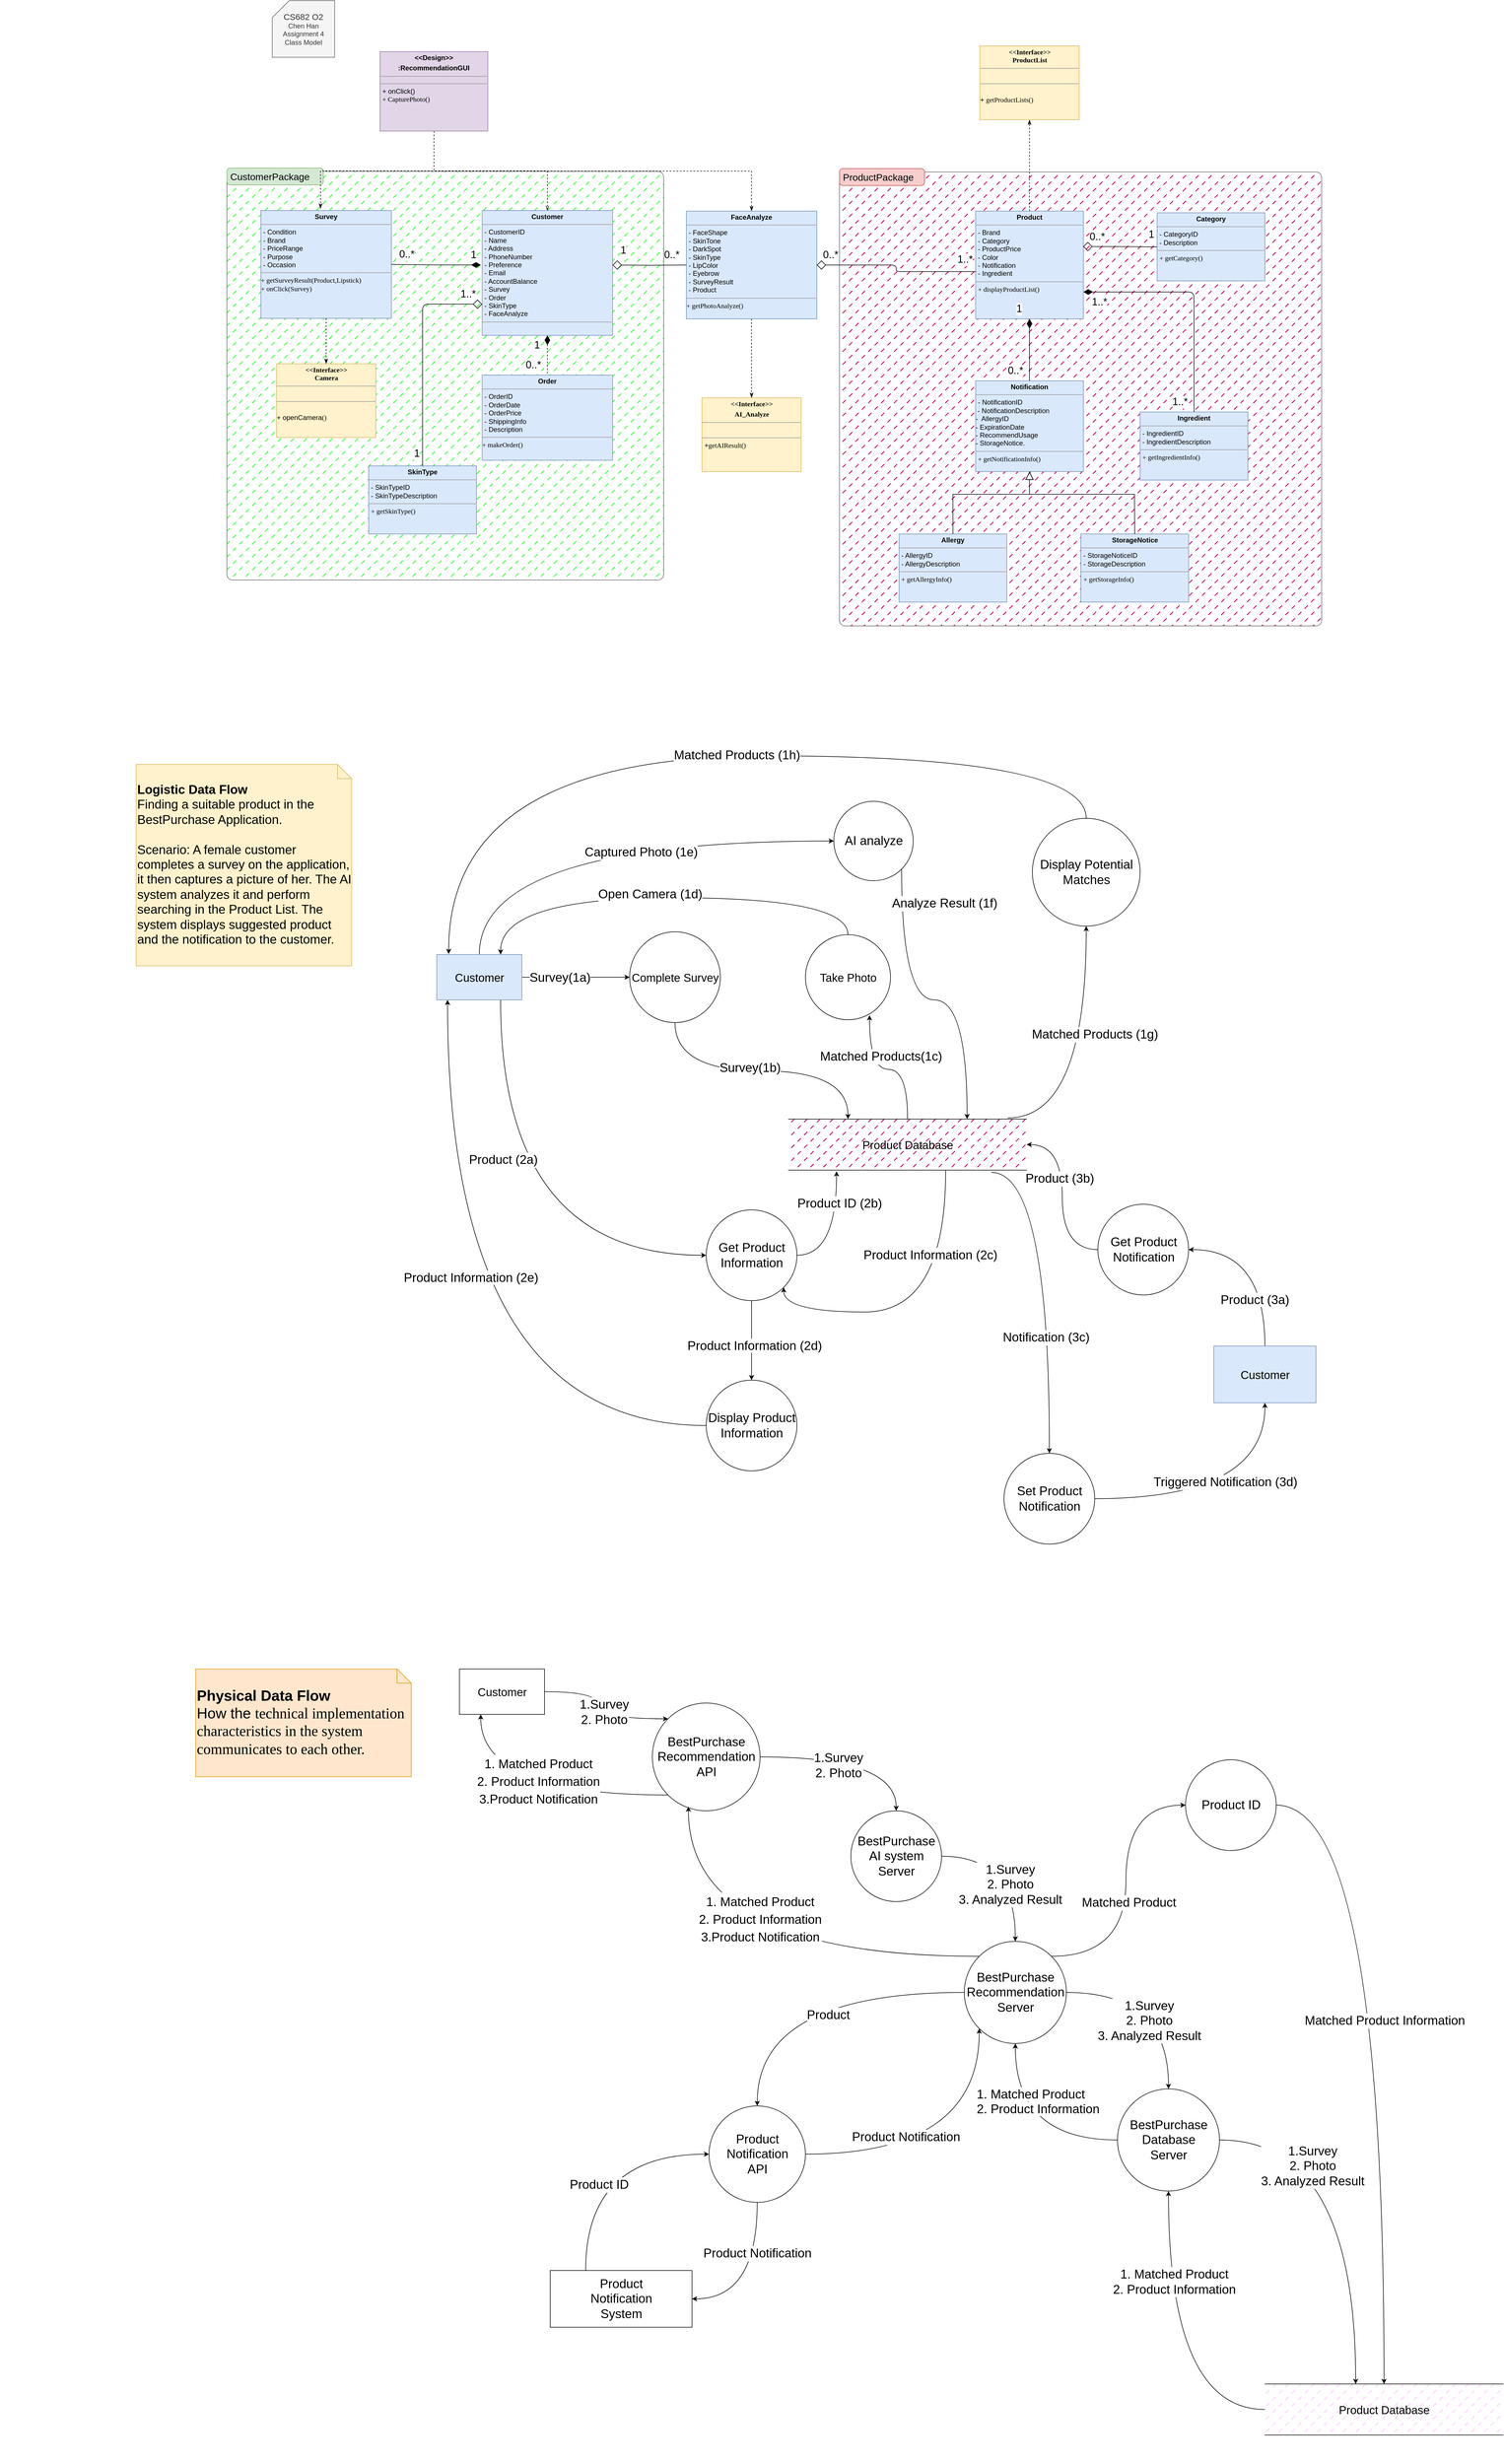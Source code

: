 <mxfile version="20.6.0" type="github">
  <diagram name="Page-1" id="13e1069c-82ec-6db2-03f1-153e76fe0fe0">
    <mxGraphModel dx="1002" dy="-602" grid="1" gridSize="10" guides="1" tooltips="1" connect="1" arrows="1" fold="1" page="1" pageScale="1" pageWidth="1100" pageHeight="850" math="0" shadow="0">
      <root>
        <mxCell id="0" />
        <mxCell id="1" parent="0" />
        <mxCell id="ZvMLKBT_PyKlyKGR0UZF-8" value="" style="shape=mxgraph.mockup.containers.marginRect;rectMarginTop=10;strokeColor=#666666;strokeWidth=1;dashed=0;rounded=1;arcSize=5;recursiveResize=0;labelBackgroundColor=none;sketch=0;fillStyle=dashed;fontColor=#A680B8;fillColor=#CC0066;gradientColor=none;" parent="1" vertex="1">
          <mxGeometry x="3110" y="2542" width="850" height="810" as="geometry" />
        </mxCell>
        <mxCell id="ZvMLKBT_PyKlyKGR0UZF-9" value="ProductPackage" style="shape=rect;strokeColor=#b85450;fillColor=#f8cecc;strokeWidth=1;dashed=0;rounded=1;arcSize=20;fontSize=17;spacing=2;spacingTop=-2;align=left;autosize=1;spacingLeft=4;resizeWidth=0;resizeHeight=0;perimeter=none;labelBackgroundColor=none;sketch=0;fillStyle=auto;labelBorderColor=none;" parent="ZvMLKBT_PyKlyKGR0UZF-8" vertex="1">
          <mxGeometry y="4" width="150" height="30" as="geometry" />
        </mxCell>
        <mxCell id="ZvMLKBT_PyKlyKGR0UZF-5" value="" style="shape=mxgraph.mockup.containers.marginRect;rectMarginTop=10;strokeColor=#666666;strokeWidth=1;dashed=0;rounded=1;arcSize=5;recursiveResize=0;labelBackgroundColor=none;sketch=0;fillStyle=dashed;fontColor=#A680B8;fillColor=#33FF33;gradientColor=none;" parent="1" vertex="1">
          <mxGeometry x="2030" y="2541" width="770" height="730" as="geometry" />
        </mxCell>
        <mxCell id="ZvMLKBT_PyKlyKGR0UZF-6" value="CustomerPackage" style="shape=rect;strokeColor=#82b366;fillColor=#d5e8d4;strokeWidth=1;dashed=0;rounded=1;arcSize=20;fontSize=17;spacing=2;spacingTop=-2;align=left;autosize=1;spacingLeft=4;resizeWidth=0;resizeHeight=0;perimeter=none;labelBackgroundColor=none;sketch=0;fillStyle=auto;labelBorderColor=none;" parent="ZvMLKBT_PyKlyKGR0UZF-5" vertex="1">
          <mxGeometry y="4" width="170" height="30" as="geometry" />
        </mxCell>
        <mxCell id="kNI0v0t7k7GR0xS2gEk9-157" style="edgeStyle=orthogonalEdgeStyle;orthogonalLoop=1;jettySize=auto;html=1;entryX=0.457;entryY=-0.018;entryDx=0;entryDy=0;entryPerimeter=0;fontFamily=Helvetica;fontSize=11;startArrow=none;startFill=0;endArrow=classicThin;endFill=1;dashed=1;rounded=0;" parent="1" source="kNI0v0t7k7GR0xS2gEk9-138" target="kNI0v0t7k7GR0xS2gEk9-145" edge="1">
          <mxGeometry relative="1" as="geometry" />
        </mxCell>
        <mxCell id="kNI0v0t7k7GR0xS2gEk9-159" style="edgeStyle=orthogonalEdgeStyle;orthogonalLoop=1;jettySize=auto;html=1;entryX=0.5;entryY=0;entryDx=0;entryDy=0;dashed=1;fontFamily=Helvetica;fontSize=11;startArrow=none;startFill=0;endArrow=classicThin;endFill=1;rounded=0;exitX=0.5;exitY=1;exitDx=0;exitDy=0;" parent="1" source="kNI0v0t7k7GR0xS2gEk9-138" target="kNI0v0t7k7GR0xS2gEk9-154" edge="1">
          <mxGeometry relative="1" as="geometry" />
        </mxCell>
        <mxCell id="5tz5ZhoiL6qwF5Wk2m4U-25" style="edgeStyle=orthogonalEdgeStyle;rounded=0;orthogonalLoop=1;jettySize=auto;html=1;entryX=0.5;entryY=0;entryDx=0;entryDy=0;fontSize=17;startArrow=none;startFill=0;endArrow=openThin;endFill=0;dashed=1;" parent="1" source="kNI0v0t7k7GR0xS2gEk9-138" target="5tz5ZhoiL6qwF5Wk2m4U-13" edge="1">
          <mxGeometry relative="1" as="geometry" />
        </mxCell>
        <mxCell id="kNI0v0t7k7GR0xS2gEk9-138" value="&lt;p style=&quot;text-align: center; margin: 4px 0px 0px;&quot;&gt;&lt;span style=&quot;font-weight: 700;&quot;&gt;&amp;lt;&amp;lt;Design&amp;gt;&amp;gt;&lt;/span&gt;&lt;/p&gt;&lt;p style=&quot;text-align: center; margin: 4px 0px 0px;&quot;&gt;&lt;span style=&quot;font-weight: 700; background-color: initial;&quot;&gt;:RecommendationGUI&lt;/span&gt;&lt;/p&gt;&lt;hr size=&quot;1&quot;&gt;&lt;p&gt;&lt;/p&gt;&lt;p&gt;&lt;/p&gt;&lt;hr size=&quot;1&quot;&gt;&lt;p style=&quot;margin:0px;margin-left:4px;&quot;&gt;+&amp;nbsp;onClick()&lt;br&gt;&lt;/p&gt;&lt;p style=&quot;margin:0px;margin-left:4px;&quot;&gt;&lt;span style=&quot;font-family: Verdana; text-align: center;&quot;&gt;+ CapturePhoto()&lt;/span&gt;&lt;br&gt;&lt;/p&gt;&lt;div style=&quot;padding: 0px; margin: 0px;&quot;&gt;&lt;br style=&quot;padding: 0px; margin: 0px;&quot;&gt;&lt;/div&gt;" style="verticalAlign=top;align=left;overflow=fill;fontSize=12;fontFamily=Helvetica;html=1;rounded=0;fillStyle=solid;strokeColor=#9673a6;fillColor=#e1d5e7;" parent="1" vertex="1">
          <mxGeometry x="2300" y="2340" width="190" height="140" as="geometry" />
        </mxCell>
        <mxCell id="kNI0v0t7k7GR0xS2gEk9-161" style="edgeStyle=orthogonalEdgeStyle;rounded=0;orthogonalLoop=1;jettySize=auto;html=1;entryX=0.5;entryY=1;entryDx=0;entryDy=0;dashed=1;fontFamily=Helvetica;fontSize=11;startArrow=none;startFill=0;endArrow=classicThin;endFill=1;exitX=0.5;exitY=0;exitDx=0;exitDy=0;" parent="1" source="kNI0v0t7k7GR0xS2gEk9-144" target="kNI0v0t7k7GR0xS2gEk9-155" edge="1">
          <mxGeometry relative="1" as="geometry" />
        </mxCell>
        <mxCell id="kNI0v0t7k7GR0xS2gEk9-144" value="&lt;p style=&quot;margin:0px;margin-top:4px;text-align:center;&quot;&gt;&lt;span style=&quot;font-weight: 700;&quot;&gt;Product&lt;/span&gt;&lt;br&gt;&lt;/p&gt;&lt;hr size=&quot;1&quot;&gt;&lt;p style=&quot;margin:0px;margin-left:4px;&quot;&gt;&lt;span style=&quot;background-color: initial;&quot;&gt;- Brand&amp;nbsp;&lt;/span&gt;&lt;br&gt;&lt;/p&gt;&lt;p style=&quot;margin:0px;margin-left:4px;&quot;&gt;- Category&lt;br style=&quot;padding: 0px; margin: 0px;&quot;&gt;- ProductPrice&lt;br style=&quot;padding: 0px; margin: 0px;&quot;&gt;- Color&lt;/p&gt;&lt;p style=&quot;margin:0px;margin-left:4px;&quot;&gt;- Notification&lt;/p&gt;&lt;p style=&quot;margin:0px;margin-left:4px;&quot;&gt;- Ingredient&lt;/p&gt;&lt;hr size=&quot;1&quot;&gt;&lt;p style=&quot;margin:0px;margin-left:4px;&quot;&gt;&lt;span style=&quot;font-family: Verdana; text-align: center;&quot;&gt;+ displayProductList()&lt;/span&gt;&lt;br&gt;&lt;/p&gt;" style="verticalAlign=top;align=left;overflow=fill;fontSize=12;fontFamily=Helvetica;html=1;rounded=0;fillStyle=solid;strokeColor=#6c8ebf;fillColor=#dae8fc;" parent="1" vertex="1">
          <mxGeometry x="3350" y="2621" width="190" height="190" as="geometry" />
        </mxCell>
        <mxCell id="kNI0v0t7k7GR0xS2gEk9-145" value="&lt;p style=&quot;margin:0px;margin-top:4px;text-align:center;&quot;&gt;&lt;b&gt;Survey&lt;/b&gt;&lt;/p&gt;&lt;hr size=&quot;1&quot;&gt;&lt;p style=&quot;margin:0px;margin-left:4px;&quot;&gt;&lt;span style=&quot;background-color: initial;&quot;&gt;- Condition&lt;br&gt;&lt;/span&gt;&lt;/p&gt;&lt;p style=&quot;margin:0px;margin-left:4px;&quot;&gt;&lt;span style=&quot;background-color: initial;&quot;&gt;- Brand&lt;/span&gt;&lt;/p&gt;&lt;p style=&quot;margin:0px;margin-left:4px;&quot;&gt;&lt;span style=&quot;background-color: initial;&quot;&gt;- PriceRange&lt;/span&gt;&lt;/p&gt;&lt;p style=&quot;margin:0px;margin-left:4px;&quot;&gt;&lt;span style=&quot;background-color: initial;&quot;&gt;- Purpose&lt;/span&gt;&lt;/p&gt;&lt;p style=&quot;margin:0px;margin-left:4px;&quot;&gt;&lt;span style=&quot;background-color: initial;&quot;&gt;- Occasion&lt;/span&gt;&lt;/p&gt;&lt;hr size=&quot;1&quot;&gt;&lt;p style=&quot;margin:0px;margin-left:4px;&quot;&gt;&lt;/p&gt;&lt;span style=&quot;font-family: Verdana; text-align: center;&quot;&gt;+ getSurveyResult(Product,Lipstick)&lt;br&gt;+&amp;nbsp;&lt;/span&gt;&lt;span style=&quot;font-family: Verdana; text-align: center;&quot;&gt;onClick&lt;/span&gt;&lt;span style=&quot;font-family: Verdana; text-align: center;&quot;&gt;(Survey)&lt;/span&gt;&lt;span style=&quot;font-family: Verdana; text-align: center;&quot;&gt;&lt;br&gt;&lt;/span&gt;" style="verticalAlign=top;align=left;overflow=fill;fontSize=12;fontFamily=Helvetica;html=1;rounded=0;fillStyle=solid;strokeColor=#6c8ebf;fillColor=#dae8fc;" parent="1" vertex="1">
          <mxGeometry x="2090" y="2620" width="230" height="190" as="geometry" />
        </mxCell>
        <mxCell id="kNI0v0t7k7GR0xS2gEk9-160" style="edgeStyle=orthogonalEdgeStyle;rounded=0;orthogonalLoop=1;jettySize=auto;html=1;exitX=0.5;exitY=1;exitDx=0;exitDy=0;dashed=1;fontFamily=Helvetica;fontSize=11;startArrow=none;startFill=0;endArrow=classicThin;endFill=1;entryX=0.5;entryY=0;entryDx=0;entryDy=0;" parent="1" source="kNI0v0t7k7GR0xS2gEk9-154" edge="1" target="kNI0v0t7k7GR0xS2gEk9-156">
          <mxGeometry relative="1" as="geometry">
            <mxPoint x="3013" y="2460" as="targetPoint" />
          </mxGeometry>
        </mxCell>
        <mxCell id="kNI0v0t7k7GR0xS2gEk9-154" value="&lt;p style=&quot;margin:0px;margin-top:4px;text-align:center;&quot;&gt;&lt;b&gt;FaceAnalyze&lt;/b&gt;&lt;/p&gt;&lt;hr size=&quot;1&quot;&gt;&lt;p style=&quot;margin:0px;margin-left:4px;&quot;&gt;- FaceShape&lt;br style=&quot;padding: 0px; margin: 0px;&quot;&gt;- SkinTone&lt;br style=&quot;padding: 0px; margin: 0px;&quot;&gt;- DarkSpot&lt;br style=&quot;padding: 0px; margin: 0px;&quot;&gt;- SkinType&lt;br style=&quot;padding: 0px; margin: 0px;&quot;&gt;- LipColor&lt;br style=&quot;padding: 0px; margin: 0px;&quot;&gt;- Eyebrow&lt;br&gt;&lt;/p&gt;&lt;p style=&quot;margin:0px;margin-left:4px;&quot;&gt;- SurveyResult&lt;/p&gt;&lt;p style=&quot;margin:0px;margin-left:4px;&quot;&gt;- Product&lt;/p&gt;&lt;hr size=&quot;1&quot;&gt;&lt;p style=&quot;margin:0px;margin-left:4px;&quot;&gt;&lt;/p&gt;&lt;span style=&quot;font-family: Verdana; text-align: center;&quot;&gt;+&amp;nbsp;&lt;/span&gt;&lt;span style=&quot;font-family: Verdana; text-align: center;&quot;&gt;getPhotoAnalyze()&lt;/span&gt;" style="verticalAlign=top;align=left;overflow=fill;fontSize=12;fontFamily=Helvetica;html=1;rounded=0;fillStyle=solid;strokeColor=#6c8ebf;fillColor=#dae8fc;" parent="1" vertex="1">
          <mxGeometry x="2840" y="2621" width="230" height="190" as="geometry" />
        </mxCell>
        <mxCell id="kNI0v0t7k7GR0xS2gEk9-155" value="&lt;p style=&quot;margin:0px;margin-top:4px;text-align:center;&quot;&gt;&lt;b&gt;&lt;span style=&quot;font-family: Verdana;&quot;&gt;&amp;lt;&amp;lt;Interface&amp;gt;&amp;gt;&lt;/span&gt;&lt;br style=&quot;font-family: Verdana;&quot;&gt;&lt;span style=&quot;font-family: Verdana;&quot;&gt;ProductList&lt;/span&gt;&lt;br&gt;&lt;/b&gt;&lt;/p&gt;&lt;hr size=&quot;1&quot;&gt;&lt;p style=&quot;margin:0px;margin-left:4px;&quot;&gt;&lt;br&gt;&lt;/p&gt;&lt;hr size=&quot;1&quot;&gt;&lt;p style=&quot;margin:0px;margin-left:4px;&quot;&gt;&amp;nbsp;&lt;/p&gt;&lt;span style=&quot;text-align: center;&quot;&gt;&lt;div style=&quot;text-align: left;&quot;&gt;&lt;span style=&quot;background-color: initial;&quot;&gt;+&amp;nbsp;&lt;font face=&quot;Verdana&quot;&gt;getProductLists()&lt;/font&gt;&lt;/span&gt;&lt;/div&gt;&lt;/span&gt;" style="verticalAlign=top;align=left;overflow=fill;fontSize=12;fontFamily=Helvetica;html=1;rounded=0;fillStyle=solid;strokeColor=#d6b656;fillColor=#fff2cc;" parent="1" vertex="1">
          <mxGeometry x="3357.5" y="2330" width="175" height="130" as="geometry" />
        </mxCell>
        <mxCell id="kNI0v0t7k7GR0xS2gEk9-156" value="&lt;p style=&quot;margin:0px;margin-top:4px;text-align:center;&quot;&gt;&lt;b&gt;&lt;span style=&quot;font-family: Verdana; background-color: initial;&quot;&gt;&amp;lt;&amp;lt;Interface&amp;gt;&amp;gt;&lt;/span&gt;&lt;br&gt;&lt;/b&gt;&lt;/p&gt;&lt;p style=&quot;margin:0px;margin-top:4px;text-align:center;&quot;&gt;&lt;b&gt;&lt;font style=&quot;font-family: Verdana;&quot; face=&quot;Verdana&quot;&gt;AI_Analyze&lt;/font&gt;&lt;span style=&quot;font-family: Verdana;&quot;&gt;&lt;br&gt;&lt;/span&gt;&lt;/b&gt;&lt;/p&gt;&lt;hr size=&quot;1&quot;&gt;&lt;p style=&quot;margin:0px;margin-left:4px;&quot;&gt;&lt;br&gt;&lt;/p&gt;&lt;hr size=&quot;1&quot;&gt;&lt;p style=&quot;margin:0px;margin-left:4px;&quot;&gt;&lt;span style=&quot;background-color: initial;&quot;&gt;+&lt;/span&gt;&lt;font style=&quot;background-color: initial;&quot; face=&quot;Verdana&quot;&gt;getAIResult()&lt;/font&gt;&lt;br&gt;&lt;/p&gt;" style="verticalAlign=top;align=left;overflow=fill;fontSize=12;fontFamily=Helvetica;html=1;rounded=0;fillStyle=solid;strokeColor=#d6b656;fillColor=#fff2cc;" parent="1" vertex="1">
          <mxGeometry x="2867.5" y="2950" width="175" height="130" as="geometry" />
        </mxCell>
        <mxCell id="kNI0v0t7k7GR0xS2gEk9-176" value="&lt;font color=&quot;#ffffff&quot;&gt;t8&lt;/font&gt;" style="text;html=1;strokeColor=none;fillColor=none;align=center;verticalAlign=middle;whiteSpace=wrap;rounded=0;fillStyle=solid;fontFamily=Helvetica;fontSize=16;" parent="1" vertex="1">
          <mxGeometry x="1630" y="3340" width="60" height="30" as="geometry" />
        </mxCell>
        <mxCell id="meV7tn_NvdtixMvR8zqA-2" value="&lt;font style=&quot;font-size: 15px;&quot;&gt;CS682 O2&lt;br&gt;&lt;/font&gt;Chen Han&lt;br&gt;Assignment 4&lt;br&gt;Class Model" style="shape=card;whiteSpace=wrap;html=1;fillColor=#f5f5f5;fontColor=#333333;strokeColor=#666666;" parent="1" vertex="1">
          <mxGeometry x="2110" y="2250" width="110" height="100" as="geometry" />
        </mxCell>
        <mxCell id="5tz5ZhoiL6qwF5Wk2m4U-12" value="&lt;p style=&quot;margin:0px;margin-top:4px;text-align:center;&quot;&gt;&lt;b&gt;&lt;span style=&quot;font-family: Verdana;&quot;&gt;&amp;lt;&amp;lt;Interface&amp;gt;&amp;gt;&lt;/span&gt;&lt;br style=&quot;font-family: Verdana;&quot;&gt;&lt;span style=&quot;font-family: Verdana;&quot;&gt;Camera&lt;/span&gt;&lt;br&gt;&lt;/b&gt;&lt;/p&gt;&lt;hr size=&quot;1&quot;&gt;&lt;p style=&quot;margin:0px;margin-left:4px;&quot;&gt;&lt;br&gt;&lt;/p&gt;&lt;hr size=&quot;1&quot;&gt;&lt;p style=&quot;margin:0px;margin-left:4px;&quot;&gt;&amp;nbsp;&lt;/p&gt;&lt;span style=&quot;text-align: center;&quot;&gt;&lt;div style=&quot;text-align: left;&quot;&gt;&lt;span style=&quot;background-color: initial;&quot;&gt;+ openCamera&lt;font face=&quot;Verdana&quot;&gt;()&lt;/font&gt;&lt;/span&gt;&lt;/div&gt;&lt;/span&gt;" style="verticalAlign=top;align=left;overflow=fill;fontSize=12;fontFamily=Helvetica;html=1;rounded=0;fillStyle=solid;strokeColor=#d6b656;fillColor=#fff2cc;" parent="1" vertex="1">
          <mxGeometry x="2117.5" y="2890" width="175" height="130" as="geometry" />
        </mxCell>
        <mxCell id="5tz5ZhoiL6qwF5Wk2m4U-13" value="&lt;p style=&quot;margin:0px;margin-top:4px;text-align:center;&quot;&gt;&lt;b&gt;Customer&lt;/b&gt;&lt;/p&gt;&lt;hr size=&quot;1&quot;&gt;&lt;p style=&quot;margin:0px;margin-left:4px;&quot;&gt;- CustomerID&lt;br style=&quot;padding: 0px; margin: 0px;&quot;&gt;- Name&lt;br style=&quot;padding: 0px; margin: 0px;&quot;&gt;- Address&lt;br style=&quot;padding: 0px; margin: 0px;&quot;&gt;- PhoneNumber&lt;br style=&quot;padding: 0px; margin: 0px;&quot;&gt;- Preference&lt;br style=&quot;padding: 0px; margin: 0px;&quot;&gt;- Email&lt;/p&gt;&lt;p style=&quot;margin:0px;margin-left:4px;&quot;&gt;- AccountBalance&lt;/p&gt;&lt;p style=&quot;margin:0px;margin-left:4px;&quot;&gt;- Survey&lt;/p&gt;&lt;p style=&quot;margin:0px;margin-left:4px;&quot;&gt;- Order&lt;/p&gt;&lt;p style=&quot;margin:0px;margin-left:4px;&quot;&gt;- SkinType&lt;/p&gt;&lt;p style=&quot;margin:0px;margin-left:4px;&quot;&gt;- FaceAnalyze&lt;/p&gt;&lt;hr size=&quot;1&quot;&gt;&lt;p style=&quot;margin:0px;margin-left:4px;&quot;&gt;&lt;/p&gt;" style="verticalAlign=top;align=left;overflow=fill;fontSize=12;fontFamily=Helvetica;html=1;rounded=0;fillStyle=solid;strokeColor=#6c8ebf;fillColor=#dae8fc;" parent="1" vertex="1">
          <mxGeometry x="2480" y="2620" width="230" height="220" as="geometry" />
        </mxCell>
        <mxCell id="5tz5ZhoiL6qwF5Wk2m4U-14" value="&lt;p style=&quot;margin:0px;margin-top:4px;text-align:center;&quot;&gt;&lt;b&gt;Order&lt;/b&gt;&lt;/p&gt;&lt;hr size=&quot;1&quot;&gt;&lt;p style=&quot;margin:0px;margin-left:4px;&quot;&gt;- OrderID&lt;br style=&quot;padding: 0px; margin: 0px;&quot;&gt;- OrderDate&lt;br style=&quot;padding: 0px; margin: 0px;&quot;&gt;- OrderPrice&lt;br style=&quot;padding: 0px; margin: 0px;&quot;&gt;- ShippingInfo&lt;br style=&quot;padding: 0px; margin: 0px;&quot;&gt;- Description&lt;br&gt;&lt;/p&gt;&lt;hr size=&quot;1&quot;&gt;&lt;p style=&quot;margin:0px;margin-left:4px;&quot;&gt;&lt;/p&gt;&lt;span style=&quot;font-family: Verdana; text-align: center;&quot;&gt;+ makeOrder&lt;/span&gt;&lt;span style=&quot;font-family: Verdana; text-align: center;&quot;&gt;()&lt;/span&gt;" style="verticalAlign=top;align=left;overflow=fill;fontSize=12;fontFamily=Helvetica;html=1;rounded=0;fillStyle=solid;strokeColor=#6c8ebf;fillColor=#dae8fc;" parent="1" vertex="1">
          <mxGeometry x="2480" y="2910" width="230" height="150" as="geometry" />
        </mxCell>
        <mxCell id="5tz5ZhoiL6qwF5Wk2m4U-15" style="edgeStyle=orthogonalEdgeStyle;rounded=0;orthogonalLoop=1;jettySize=auto;html=1;entryX=0.5;entryY=0;entryDx=0;entryDy=0;dashed=1;fontFamily=Helvetica;fontSize=11;startArrow=none;startFill=0;endArrow=classicThin;endFill=1;exitX=0.5;exitY=1;exitDx=0;exitDy=0;" parent="1" source="kNI0v0t7k7GR0xS2gEk9-145" target="5tz5ZhoiL6qwF5Wk2m4U-12" edge="1">
          <mxGeometry relative="1" as="geometry">
            <mxPoint x="1845" y="2820" as="sourcePoint" />
            <mxPoint x="1845" y="2900" as="targetPoint" />
          </mxGeometry>
        </mxCell>
        <mxCell id="5tz5ZhoiL6qwF5Wk2m4U-27" value="&lt;p style=&quot;margin:0px;margin-top:4px;text-align:center;&quot;&gt;&lt;b&gt;Category&lt;/b&gt;&lt;/p&gt;&lt;hr size=&quot;1&quot;&gt;&lt;p style=&quot;margin:0px;margin-left:4px;&quot;&gt;&lt;span style=&quot;background-color: initial;&quot;&gt;- CategoryID&lt;/span&gt;&lt;br&gt;&lt;/p&gt;&lt;p style=&quot;margin:0px;margin-left:4px;&quot;&gt;- Description&lt;/p&gt;&lt;hr size=&quot;1&quot;&gt;&lt;p style=&quot;margin:0px;margin-left:4px;&quot;&gt;&lt;span style=&quot;font-family: Verdana; text-align: center;&quot;&gt;+ getCategory()&lt;/span&gt;&lt;br&gt;&lt;/p&gt;" style="verticalAlign=top;align=left;overflow=fill;fontSize=12;fontFamily=Helvetica;html=1;rounded=0;fillStyle=solid;strokeColor=#6c8ebf;fillColor=#dae8fc;" parent="1" vertex="1">
          <mxGeometry x="3670" y="2624" width="190" height="120" as="geometry" />
        </mxCell>
        <mxCell id="5tz5ZhoiL6qwF5Wk2m4U-29" value="&lt;p style=&quot;margin:0px;margin-top:4px;text-align:center;&quot;&gt;&lt;b&gt;SkinType&lt;/b&gt;&lt;/p&gt;&lt;hr size=&quot;1&quot;&gt;&lt;p style=&quot;margin:0px;margin-left:4px;&quot;&gt;&lt;span style=&quot;background-color: initial;&quot;&gt;- SkinTypeID&lt;/span&gt;&lt;br&gt;&lt;/p&gt;&lt;p style=&quot;margin:0px;margin-left:4px;&quot;&gt;- SkinTypeDescription&lt;/p&gt;&lt;hr size=&quot;1&quot;&gt;&lt;p style=&quot;margin:0px;margin-left:4px;&quot;&gt;&lt;span style=&quot;font-family: Verdana; text-align: center;&quot;&gt;+ getSkinType()&lt;/span&gt;&lt;br&gt;&lt;/p&gt;" style="verticalAlign=top;align=left;overflow=fill;fontSize=12;fontFamily=Helvetica;html=1;rounded=0;fillStyle=solid;strokeColor=#6c8ebf;fillColor=#dae8fc;" parent="1" vertex="1">
          <mxGeometry x="2280" y="3070" width="190" height="120" as="geometry" />
        </mxCell>
        <mxCell id="5tz5ZhoiL6qwF5Wk2m4U-30" value="&lt;p style=&quot;margin:0px;margin-top:4px;text-align:center;&quot;&gt;&lt;b&gt;Ingredient&lt;/b&gt;&lt;/p&gt;&lt;hr size=&quot;1&quot;&gt;&lt;p style=&quot;margin:0px;margin-left:4px;&quot;&gt;&lt;span style=&quot;background-color: initial;&quot;&gt;- IngredientID&lt;/span&gt;&lt;br&gt;&lt;/p&gt;&lt;p style=&quot;margin:0px;margin-left:4px;&quot;&gt;- IngredientDescription&lt;/p&gt;&lt;hr size=&quot;1&quot;&gt;&lt;p style=&quot;margin:0px;margin-left:4px;&quot;&gt;&lt;span style=&quot;font-family: Verdana; text-align: center;&quot;&gt;+ getIngredientInfo()&lt;/span&gt;&lt;br&gt;&lt;/p&gt;" style="verticalAlign=top;align=left;overflow=fill;fontSize=12;fontFamily=Helvetica;html=1;rounded=0;fillStyle=solid;strokeColor=#6c8ebf;fillColor=#dae8fc;" parent="1" vertex="1">
          <mxGeometry x="3640" y="2975" width="190" height="120" as="geometry" />
        </mxCell>
        <mxCell id="5tz5ZhoiL6qwF5Wk2m4U-31" value="&lt;p style=&quot;margin:0px;margin-top:4px;text-align:center;&quot;&gt;&lt;b&gt;Allergy&lt;/b&gt;&lt;/p&gt;&lt;hr size=&quot;1&quot;&gt;&lt;p style=&quot;margin:0px;margin-left:4px;&quot;&gt;&lt;span style=&quot;background-color: initial;&quot;&gt;- AllergyID&lt;/span&gt;&lt;br&gt;&lt;/p&gt;&lt;p style=&quot;margin:0px;margin-left:4px;&quot;&gt;- AllergyDescription&lt;/p&gt;&lt;hr size=&quot;1&quot;&gt;&lt;p style=&quot;margin:0px;margin-left:4px;&quot;&gt;&lt;span style=&quot;font-family: Verdana; text-align: center;&quot;&gt;+ getAllergyInfo()&lt;/span&gt;&lt;br&gt;&lt;/p&gt;" style="verticalAlign=top;align=left;overflow=fill;fontSize=12;fontFamily=Helvetica;html=1;rounded=0;fillStyle=solid;strokeColor=#6c8ebf;fillColor=#dae8fc;" parent="1" vertex="1">
          <mxGeometry x="3215" y="3190" width="190" height="120" as="geometry" />
        </mxCell>
        <mxCell id="5tz5ZhoiL6qwF5Wk2m4U-32" value="&lt;p style=&quot;margin:0px;margin-top:4px;text-align:center;&quot;&gt;&lt;b&gt;Notification&lt;/b&gt;&lt;/p&gt;&lt;hr size=&quot;1&quot;&gt;&lt;p style=&quot;margin:0px;margin-left:4px;&quot;&gt;&lt;span style=&quot;background-color: initial;&quot;&gt;- NotificationID&lt;/span&gt;&lt;/p&gt;&amp;nbsp;- Notification&lt;span style=&quot;background-color: initial;&quot;&gt;Description&lt;br&gt;&lt;/span&gt;-&amp;nbsp; AllergyID&lt;br&gt;- ExpirationDate&lt;br&gt;- RecommendUsage&lt;br&gt;- StorageNotice.&lt;br&gt;&lt;hr size=&quot;1&quot;&gt;&lt;p style=&quot;margin:0px;margin-left:4px;&quot;&gt;&lt;span style=&quot;font-family: Verdana; text-align: center;&quot;&gt;+ getNotificationInfo()&lt;/span&gt;&lt;br&gt;&lt;/p&gt;" style="verticalAlign=top;align=left;overflow=fill;fontSize=12;fontFamily=Helvetica;html=1;rounded=0;fillStyle=solid;strokeColor=#6c8ebf;fillColor=#dae8fc;" parent="1" vertex="1">
          <mxGeometry x="3350" y="2920" width="190" height="160" as="geometry" />
        </mxCell>
        <mxCell id="5tz5ZhoiL6qwF5Wk2m4U-41" value="" style="endArrow=none;html=1;endSize=12;startArrow=diamondThin;startSize=14;startFill=1;edgeStyle=orthogonalEdgeStyle;rounded=1;fontSize=18;exitX=-0.01;exitY=0.436;exitDx=0;exitDy=0;entryX=1;entryY=0.5;entryDx=0;entryDy=0;endFill=0;exitPerimeter=0;" parent="1" source="5tz5ZhoiL6qwF5Wk2m4U-13" target="kNI0v0t7k7GR0xS2gEk9-145" edge="1">
          <mxGeometry relative="1" as="geometry">
            <mxPoint x="1970" y="3000" as="sourcePoint" />
            <mxPoint x="2130" y="3000" as="targetPoint" />
          </mxGeometry>
        </mxCell>
        <mxCell id="5tz5ZhoiL6qwF5Wk2m4U-42" value="1" style="edgeLabel;resizable=0;html=1;align=left;verticalAlign=top;strokeColor=default;fontSize=18;fillColor=default;" parent="5tz5ZhoiL6qwF5Wk2m4U-41" connectable="0" vertex="1">
          <mxGeometry x="-1" relative="1" as="geometry">
            <mxPoint x="-20" y="-35" as="offset" />
          </mxGeometry>
        </mxCell>
        <mxCell id="5tz5ZhoiL6qwF5Wk2m4U-43" value="0..*" style="edgeLabel;resizable=0;html=1;align=right;verticalAlign=top;strokeColor=default;fontSize=18;fillColor=default;" parent="5tz5ZhoiL6qwF5Wk2m4U-41" connectable="0" vertex="1">
          <mxGeometry x="1" relative="1" as="geometry">
            <mxPoint x="41" y="-35" as="offset" />
          </mxGeometry>
        </mxCell>
        <mxCell id="5tz5ZhoiL6qwF5Wk2m4U-45" value="" style="endArrow=none;html=1;endSize=12;startArrow=diamond;startSize=14;startFill=0;edgeStyle=orthogonalEdgeStyle;rounded=1;fontSize=18;entryX=0;entryY=0.5;entryDx=0;entryDy=0;endFill=0;fillColor=#f8cecc;strokeColor=#000000;strokeWidth=1;" parent="1" target="kNI0v0t7k7GR0xS2gEk9-154" edge="1">
          <mxGeometry relative="1" as="geometry">
            <mxPoint x="2710" y="2716" as="sourcePoint" />
            <mxPoint x="2330" y="2725" as="targetPoint" />
          </mxGeometry>
        </mxCell>
        <mxCell id="5tz5ZhoiL6qwF5Wk2m4U-46" value="1" style="edgeLabel;resizable=0;html=1;align=left;verticalAlign=top;strokeColor=default;fontSize=18;fillColor=default;" parent="5tz5ZhoiL6qwF5Wk2m4U-45" connectable="0" vertex="1">
          <mxGeometry x="-1" relative="1" as="geometry">
            <mxPoint x="12" y="-43" as="offset" />
          </mxGeometry>
        </mxCell>
        <mxCell id="5tz5ZhoiL6qwF5Wk2m4U-47" value="0..*" style="edgeLabel;resizable=0;html=1;align=right;verticalAlign=top;strokeColor=default;fontSize=18;fillColor=default;" parent="5tz5ZhoiL6qwF5Wk2m4U-45" connectable="0" vertex="1">
          <mxGeometry x="1" relative="1" as="geometry">
            <mxPoint x="-11" y="-35" as="offset" />
          </mxGeometry>
        </mxCell>
        <mxCell id="5tz5ZhoiL6qwF5Wk2m4U-48" value="" style="endArrow=none;html=1;endSize=12;startArrow=diamond;startSize=14;startFill=0;edgeStyle=orthogonalEdgeStyle;rounded=1;fontSize=18;exitX=0;exitY=0.75;exitDx=0;exitDy=0;entryX=0.5;entryY=0;entryDx=0;entryDy=0;endFill=0;" parent="1" source="5tz5ZhoiL6qwF5Wk2m4U-13" target="5tz5ZhoiL6qwF5Wk2m4U-29" edge="1">
          <mxGeometry relative="1" as="geometry">
            <mxPoint x="2490" y="2700" as="sourcePoint" />
            <mxPoint x="2330" y="2725" as="targetPoint" />
          </mxGeometry>
        </mxCell>
        <mxCell id="5tz5ZhoiL6qwF5Wk2m4U-49" value="1..*" style="edgeLabel;resizable=0;html=1;align=left;verticalAlign=top;strokeColor=default;fontSize=18;fillColor=default;" parent="5tz5ZhoiL6qwF5Wk2m4U-48" connectable="0" vertex="1">
          <mxGeometry x="-1" relative="1" as="geometry">
            <mxPoint x="-40" y="-35" as="offset" />
          </mxGeometry>
        </mxCell>
        <mxCell id="5tz5ZhoiL6qwF5Wk2m4U-50" value="1" style="edgeLabel;resizable=0;html=1;align=right;verticalAlign=top;strokeColor=default;fontSize=18;fillColor=default;" parent="5tz5ZhoiL6qwF5Wk2m4U-48" connectable="0" vertex="1">
          <mxGeometry x="1" relative="1" as="geometry">
            <mxPoint x="-5" y="-39" as="offset" />
          </mxGeometry>
        </mxCell>
        <mxCell id="5tz5ZhoiL6qwF5Wk2m4U-51" value="" style="endArrow=none;html=1;endSize=12;startArrow=diamond;startSize=14;startFill=0;edgeStyle=orthogonalEdgeStyle;rounded=1;fontSize=18;exitX=1;exitY=0.5;exitDx=0;exitDy=0;entryX=0.004;entryY=0.561;entryDx=0;entryDy=0;endFill=0;entryPerimeter=0;" parent="1" source="kNI0v0t7k7GR0xS2gEk9-154" target="kNI0v0t7k7GR0xS2gEk9-144" edge="1">
          <mxGeometry relative="1" as="geometry">
            <mxPoint x="2490" y="2755" as="sourcePoint" />
            <mxPoint x="2405" y="3080" as="targetPoint" />
          </mxGeometry>
        </mxCell>
        <mxCell id="5tz5ZhoiL6qwF5Wk2m4U-52" value="0..*" style="edgeLabel;resizable=0;html=1;align=left;verticalAlign=top;strokeColor=default;fontSize=18;fillColor=default;" parent="5tz5ZhoiL6qwF5Wk2m4U-51" connectable="0" vertex="1">
          <mxGeometry x="-1" relative="1" as="geometry">
            <mxPoint x="9" y="-35" as="offset" />
          </mxGeometry>
        </mxCell>
        <mxCell id="5tz5ZhoiL6qwF5Wk2m4U-53" value="1..*" style="edgeLabel;resizable=0;html=1;align=right;verticalAlign=top;strokeColor=default;fontSize=18;fillColor=default;" parent="5tz5ZhoiL6qwF5Wk2m4U-51" connectable="0" vertex="1">
          <mxGeometry x="1" relative="1" as="geometry">
            <mxPoint x="-5" y="-39" as="offset" />
          </mxGeometry>
        </mxCell>
        <mxCell id="5tz5ZhoiL6qwF5Wk2m4U-54" value="" style="endArrow=none;html=1;endSize=12;startArrow=diamond;startSize=14;startFill=0;edgeStyle=orthogonalEdgeStyle;rounded=1;fontSize=18;exitX=0.998;exitY=0.329;exitDx=0;exitDy=0;entryX=0;entryY=0.5;entryDx=0;entryDy=0;endFill=0;exitPerimeter=0;" parent="1" source="kNI0v0t7k7GR0xS2gEk9-144" target="5tz5ZhoiL6qwF5Wk2m4U-27" edge="1">
          <mxGeometry relative="1" as="geometry">
            <mxPoint x="3150" y="2725" as="sourcePoint" />
            <mxPoint x="3285" y="2715" as="targetPoint" />
          </mxGeometry>
        </mxCell>
        <mxCell id="5tz5ZhoiL6qwF5Wk2m4U-55" value="0..*" style="edgeLabel;resizable=0;html=1;align=left;verticalAlign=top;strokeColor=default;fontSize=18;fillColor=default;" parent="5tz5ZhoiL6qwF5Wk2m4U-54" connectable="0" vertex="1">
          <mxGeometry x="-1" relative="1" as="geometry">
            <mxPoint x="9" y="-35" as="offset" />
          </mxGeometry>
        </mxCell>
        <mxCell id="5tz5ZhoiL6qwF5Wk2m4U-56" value="1" style="edgeLabel;resizable=0;html=1;align=right;verticalAlign=top;strokeColor=default;fontSize=18;fillColor=default;" parent="5tz5ZhoiL6qwF5Wk2m4U-54" connectable="0" vertex="1">
          <mxGeometry x="1" relative="1" as="geometry">
            <mxPoint x="-5" y="-39" as="offset" />
          </mxGeometry>
        </mxCell>
        <mxCell id="5tz5ZhoiL6qwF5Wk2m4U-60" value="" style="endArrow=none;html=1;endSize=12;startArrow=diamondThin;startSize=14;startFill=1;edgeStyle=orthogonalEdgeStyle;rounded=1;fontSize=18;exitX=0.5;exitY=1;exitDx=0;exitDy=0;entryX=0.5;entryY=0;entryDx=0;entryDy=0;endFill=0;" parent="1" source="kNI0v0t7k7GR0xS2gEk9-144" target="5tz5ZhoiL6qwF5Wk2m4U-32" edge="1">
          <mxGeometry relative="1" as="geometry">
            <mxPoint x="2720" y="2700" as="sourcePoint" />
            <mxPoint x="2920" y="2725" as="targetPoint" />
          </mxGeometry>
        </mxCell>
        <mxCell id="5tz5ZhoiL6qwF5Wk2m4U-61" value="1" style="edgeLabel;resizable=0;html=1;align=left;verticalAlign=top;strokeColor=default;fontSize=18;fillColor=default;" parent="5tz5ZhoiL6qwF5Wk2m4U-60" connectable="0" vertex="1">
          <mxGeometry x="-1" relative="1" as="geometry">
            <mxPoint x="-25" y="-35" as="offset" />
          </mxGeometry>
        </mxCell>
        <mxCell id="5tz5ZhoiL6qwF5Wk2m4U-62" value="0..*" style="edgeLabel;resizable=0;html=1;align=right;verticalAlign=top;strokeColor=default;fontSize=18;fillColor=default;" parent="5tz5ZhoiL6qwF5Wk2m4U-60" connectable="0" vertex="1">
          <mxGeometry x="1" relative="1" as="geometry">
            <mxPoint x="-11" y="-35" as="offset" />
          </mxGeometry>
        </mxCell>
        <mxCell id="5tz5ZhoiL6qwF5Wk2m4U-63" value="" style="endArrow=none;html=1;endSize=12;startArrow=diamondThin;startSize=14;startFill=1;edgeStyle=orthogonalEdgeStyle;rounded=1;fontSize=18;exitX=1;exitY=0.75;exitDx=0;exitDy=0;endFill=0;" parent="1" source="kNI0v0t7k7GR0xS2gEk9-144" target="5tz5ZhoiL6qwF5Wk2m4U-30" edge="1">
          <mxGeometry relative="1" as="geometry">
            <mxPoint x="3285" y="2762.5" as="sourcePoint" />
            <mxPoint x="3255" y="3150" as="targetPoint" />
          </mxGeometry>
        </mxCell>
        <mxCell id="5tz5ZhoiL6qwF5Wk2m4U-64" value="1..*" style="edgeLabel;resizable=0;html=1;align=left;verticalAlign=top;strokeColor=default;fontSize=18;fillColor=default;" parent="5tz5ZhoiL6qwF5Wk2m4U-63" connectable="0" vertex="1">
          <mxGeometry x="-1" relative="1" as="geometry">
            <mxPoint x="13" as="offset" />
          </mxGeometry>
        </mxCell>
        <mxCell id="5tz5ZhoiL6qwF5Wk2m4U-65" value="1..*" style="edgeLabel;resizable=0;html=1;align=right;verticalAlign=top;strokeColor=default;fontSize=18;fillColor=default;" parent="5tz5ZhoiL6qwF5Wk2m4U-63" connectable="0" vertex="1">
          <mxGeometry x="1" relative="1" as="geometry">
            <mxPoint x="-11" y="-35" as="offset" />
          </mxGeometry>
        </mxCell>
        <mxCell id="5tz5ZhoiL6qwF5Wk2m4U-66" value="" style="endArrow=none;html=1;endSize=12;startArrow=diamondThin;startSize=14;startFill=1;edgeStyle=orthogonalEdgeStyle;rounded=1;dashed=1;fontSize=18;exitX=0.5;exitY=1;exitDx=0;exitDy=0;entryX=0.5;entryY=0;entryDx=0;entryDy=0;endFill=0;" parent="1" source="5tz5ZhoiL6qwF5Wk2m4U-13" target="5tz5ZhoiL6qwF5Wk2m4U-14" edge="1">
          <mxGeometry relative="1" as="geometry">
            <mxPoint x="2720" y="2740" as="sourcePoint" />
            <mxPoint x="2920" y="2725" as="targetPoint" />
          </mxGeometry>
        </mxCell>
        <mxCell id="5tz5ZhoiL6qwF5Wk2m4U-67" value="1" style="edgeLabel;resizable=0;html=1;align=left;verticalAlign=top;strokeColor=default;fontSize=18;fillColor=default;" parent="5tz5ZhoiL6qwF5Wk2m4U-66" connectable="0" vertex="1">
          <mxGeometry x="-1" relative="1" as="geometry">
            <mxPoint x="-25" as="offset" />
          </mxGeometry>
        </mxCell>
        <mxCell id="5tz5ZhoiL6qwF5Wk2m4U-68" value="0..*" style="edgeLabel;resizable=0;html=1;align=right;verticalAlign=top;strokeColor=default;fontSize=18;fillColor=default;" parent="5tz5ZhoiL6qwF5Wk2m4U-66" connectable="0" vertex="1">
          <mxGeometry x="1" relative="1" as="geometry">
            <mxPoint x="-11" y="-35" as="offset" />
          </mxGeometry>
        </mxCell>
        <mxCell id="5tz5ZhoiL6qwF5Wk2m4U-69" value="000" style="text;align=center;fontStyle=1;verticalAlign=middle;spacingLeft=3;spacingRight=3;strokeColor=none;rotatable=0;points=[[0,0.5],[1,0.5]];portConstraint=eastwest;fontSize=18;fillColor=default;fontColor=#FFFFFF;" parent="1" vertex="1">
          <mxGeometry x="2240" y="3641" width="80" height="26" as="geometry" />
        </mxCell>
        <mxCell id="5tz5ZhoiL6qwF5Wk2m4U-72" value="" style="endArrow=block;endFill=0;endSize=12;html=1;fontSize=18;fontColor=#FFFFFF;exitX=0.5;exitY=0;exitDx=0;exitDy=0;rounded=0;entryX=0.5;entryY=1;entryDx=0;entryDy=0;" parent="1" source="5tz5ZhoiL6qwF5Wk2m4U-31" target="5tz5ZhoiL6qwF5Wk2m4U-32" edge="1">
          <mxGeometry width="160" relative="1" as="geometry">
            <mxPoint x="3600" y="2950" as="sourcePoint" />
            <mxPoint x="3170" y="3060" as="targetPoint" />
            <Array as="points">
              <mxPoint x="3310" y="3120" />
              <mxPoint x="3445" y="3120" />
            </Array>
          </mxGeometry>
        </mxCell>
        <mxCell id="5tz5ZhoiL6qwF5Wk2m4U-74" value="&lt;p style=&quot;margin:0px;margin-top:4px;text-align:center;&quot;&gt;&lt;b&gt;StorageNotice&lt;/b&gt;&lt;/p&gt;&lt;hr size=&quot;1&quot;&gt;&lt;p style=&quot;margin:0px;margin-left:4px;&quot;&gt;&lt;span style=&quot;background-color: initial;&quot;&gt;- StorageNoticeID&lt;/span&gt;&lt;/p&gt;&lt;p style=&quot;margin:0px;margin-left:4px;&quot;&gt;&lt;span style=&quot;background-color: initial;&quot;&gt;- StorageDescription&lt;/span&gt;&lt;/p&gt;&lt;hr size=&quot;1&quot;&gt;&lt;p style=&quot;margin:0px;margin-left:4px;&quot;&gt;&lt;span style=&quot;font-family: Verdana; text-align: center;&quot;&gt;+ getStorageInfo()&lt;/span&gt;&lt;br&gt;&lt;/p&gt;" style="verticalAlign=top;align=left;overflow=fill;fontSize=12;fontFamily=Helvetica;html=1;rounded=0;fillStyle=solid;strokeColor=#6c8ebf;fillColor=#dae8fc;" parent="1" vertex="1">
          <mxGeometry x="3535.5" y="3190" width="190" height="120" as="geometry" />
        </mxCell>
        <mxCell id="5tz5ZhoiL6qwF5Wk2m4U-75" value="" style="endArrow=block;endFill=0;endSize=12;html=1;fontSize=18;fontColor=#FFFFFF;exitX=0.5;exitY=0;exitDx=0;exitDy=0;rounded=0;entryX=0.5;entryY=1;entryDx=0;entryDy=0;" parent="1" source="5tz5ZhoiL6qwF5Wk2m4U-74" target="5tz5ZhoiL6qwF5Wk2m4U-32" edge="1">
          <mxGeometry width="160" relative="1" as="geometry">
            <mxPoint x="3045" y="3170" as="sourcePoint" />
            <mxPoint x="3170" y="3060" as="targetPoint" />
            <Array as="points">
              <mxPoint x="3630" y="3120" />
              <mxPoint x="3445" y="3120" />
            </Array>
          </mxGeometry>
        </mxCell>
        <mxCell id="ZvMLKBT_PyKlyKGR0UZF-25" style="edgeStyle=orthogonalEdgeStyle;curved=1;orthogonalLoop=1;jettySize=auto;html=1;entryX=0.753;entryY=0.947;entryDx=0;entryDy=0;fontSize=22;fontColor=#000000;exitX=0.5;exitY=0;exitDx=0;exitDy=0;entryPerimeter=0;" parent="1" source="ZvMLKBT_PyKlyKGR0UZF-10" target="ZvMLKBT_PyKlyKGR0UZF-20" edge="1">
          <mxGeometry relative="1" as="geometry" />
        </mxCell>
        <mxCell id="ZvMLKBT_PyKlyKGR0UZF-26" value="Matched Products(1c)" style="edgeLabel;html=1;align=center;verticalAlign=middle;resizable=0;points=[];fontSize=22;fontColor=#000000;" parent="ZvMLKBT_PyKlyKGR0UZF-25" vertex="1" connectable="0">
          <mxGeometry x="0.1" y="68" relative="1" as="geometry">
            <mxPoint x="3" y="-91" as="offset" />
          </mxGeometry>
        </mxCell>
        <mxCell id="ZvMLKBT_PyKlyKGR0UZF-39" style="edgeStyle=orthogonalEdgeStyle;curved=1;orthogonalLoop=1;jettySize=auto;html=1;entryX=0.5;entryY=1;entryDx=0;entryDy=0;fontSize=22;fontColor=#000000;exitX=0.921;exitY=-0.022;exitDx=0;exitDy=0;exitPerimeter=0;" parent="1" source="ZvMLKBT_PyKlyKGR0UZF-10" target="ZvMLKBT_PyKlyKGR0UZF-36" edge="1">
          <mxGeometry relative="1" as="geometry" />
        </mxCell>
        <mxCell id="ZvMLKBT_PyKlyKGR0UZF-40" value="Matched Products (1g)" style="edgeLabel;html=1;align=center;verticalAlign=middle;resizable=0;points=[];fontSize=22;fontColor=#000000;" parent="ZvMLKBT_PyKlyKGR0UZF-39" vertex="1" connectable="0">
          <mxGeometry x="0.134" y="10" relative="1" as="geometry">
            <mxPoint x="25" y="-15" as="offset" />
          </mxGeometry>
        </mxCell>
        <mxCell id="ZvMLKBT_PyKlyKGR0UZF-66" style="edgeStyle=orthogonalEdgeStyle;curved=1;orthogonalLoop=1;jettySize=auto;html=1;fontSize=22;fontColor=#000000;exitX=0.852;exitY=1.044;exitDx=0;exitDy=0;exitPerimeter=0;" parent="1" source="ZvMLKBT_PyKlyKGR0UZF-10" target="ZvMLKBT_PyKlyKGR0UZF-65" edge="1">
          <mxGeometry relative="1" as="geometry">
            <Array as="points">
              <mxPoint x="3480" y="4315" />
            </Array>
          </mxGeometry>
        </mxCell>
        <mxCell id="ZvMLKBT_PyKlyKGR0UZF-67" value="Notification (3c)" style="edgeLabel;html=1;align=center;verticalAlign=middle;resizable=0;points=[];fontSize=22;fontColor=#000000;" parent="ZvMLKBT_PyKlyKGR0UZF-66" vertex="1" connectable="0">
          <mxGeometry x="0.316" y="-6" relative="1" as="geometry">
            <mxPoint as="offset" />
          </mxGeometry>
        </mxCell>
        <mxCell id="ZvMLKBT_PyKlyKGR0UZF-10" value="&lt;font style=&quot;font-size: 20px;&quot;&gt;Product Database&lt;/font&gt;" style="html=1;dashed=0;whitespace=wrap;shape=partialRectangle;right=0;left=0;labelBackgroundColor=none;labelBorderColor=none;sketch=0;fillStyle=dashed;fontColor=#000000;fillColor=#CC0066;gradientColor=none;" parent="1" vertex="1">
          <mxGeometry x="3020" y="4221" width="420" height="90" as="geometry" />
        </mxCell>
        <mxCell id="ZvMLKBT_PyKlyKGR0UZF-15" style="edgeStyle=orthogonalEdgeStyle;rounded=0;orthogonalLoop=1;jettySize=auto;html=1;fontSize=20;fontColor=#000000;" parent="1" source="ZvMLKBT_PyKlyKGR0UZF-11" target="ZvMLKBT_PyKlyKGR0UZF-16" edge="1">
          <mxGeometry relative="1" as="geometry">
            <mxPoint x="2890" y="3981" as="targetPoint" />
          </mxGeometry>
        </mxCell>
        <mxCell id="ZvMLKBT_PyKlyKGR0UZF-19" value="Survey(1a)" style="edgeLabel;html=1;align=center;verticalAlign=middle;resizable=0;points=[];fontSize=22;fontColor=#000000;" parent="ZvMLKBT_PyKlyKGR0UZF-15" vertex="1" connectable="0">
          <mxGeometry x="-0.285" y="-1" relative="1" as="geometry">
            <mxPoint x="-1" as="offset" />
          </mxGeometry>
        </mxCell>
        <mxCell id="ZvMLKBT_PyKlyKGR0UZF-32" style="edgeStyle=orthogonalEdgeStyle;curved=1;orthogonalLoop=1;jettySize=auto;html=1;exitX=0.5;exitY=0;exitDx=0;exitDy=0;fontSize=22;fontColor=#000000;entryX=0;entryY=0.5;entryDx=0;entryDy=0;" parent="1" source="ZvMLKBT_PyKlyKGR0UZF-11" target="ZvMLKBT_PyKlyKGR0UZF-34" edge="1">
          <mxGeometry relative="1" as="geometry">
            <mxPoint x="3010" y="3671" as="targetPoint" />
          </mxGeometry>
        </mxCell>
        <mxCell id="ZvMLKBT_PyKlyKGR0UZF-35" value="Captured Photo (1e)" style="edgeLabel;html=1;align=center;verticalAlign=middle;resizable=0;points=[];fontSize=22;fontColor=#000000;" parent="ZvMLKBT_PyKlyKGR0UZF-32" vertex="1" connectable="0">
          <mxGeometry x="0.056" y="-20" relative="1" as="geometry">
            <mxPoint x="49" as="offset" />
          </mxGeometry>
        </mxCell>
        <mxCell id="ZvMLKBT_PyKlyKGR0UZF-44" style="edgeStyle=orthogonalEdgeStyle;curved=1;orthogonalLoop=1;jettySize=auto;html=1;entryX=0;entryY=0.5;entryDx=0;entryDy=0;fontSize=22;fontColor=#000000;exitX=0.75;exitY=1;exitDx=0;exitDy=0;" parent="1" source="ZvMLKBT_PyKlyKGR0UZF-11" target="ZvMLKBT_PyKlyKGR0UZF-43" edge="1">
          <mxGeometry relative="1" as="geometry" />
        </mxCell>
        <mxCell id="ZvMLKBT_PyKlyKGR0UZF-45" value="Product (2a)" style="edgeLabel;html=1;align=center;verticalAlign=middle;resizable=0;points=[];fontSize=22;fontColor=#000000;" parent="ZvMLKBT_PyKlyKGR0UZF-44" vertex="1" connectable="0">
          <mxGeometry x="-0.307" y="4" relative="1" as="geometry">
            <mxPoint as="offset" />
          </mxGeometry>
        </mxCell>
        <mxCell id="ZvMLKBT_PyKlyKGR0UZF-11" value="Customer" style="html=1;dashed=0;whitespace=wrap;labelBackgroundColor=none;labelBorderColor=none;sketch=0;fillStyle=auto;fontSize=20;fillColor=#dae8fc;strokeColor=#6c8ebf;" parent="1" vertex="1">
          <mxGeometry x="2400" y="3931" width="150" height="80" as="geometry" />
        </mxCell>
        <mxCell id="ZvMLKBT_PyKlyKGR0UZF-23" style="edgeStyle=orthogonalEdgeStyle;orthogonalLoop=1;jettySize=auto;html=1;exitX=0.5;exitY=1;exitDx=0;exitDy=0;entryX=0.25;entryY=0;entryDx=0;entryDy=0;fontSize=22;fontColor=#000000;curved=1;" parent="1" source="ZvMLKBT_PyKlyKGR0UZF-16" target="ZvMLKBT_PyKlyKGR0UZF-10" edge="1">
          <mxGeometry relative="1" as="geometry" />
        </mxCell>
        <mxCell id="ZvMLKBT_PyKlyKGR0UZF-24" value="Survey(1b)" style="edgeLabel;html=1;align=center;verticalAlign=middle;resizable=0;points=[];fontSize=22;fontColor=#000000;" parent="ZvMLKBT_PyKlyKGR0UZF-23" vertex="1" connectable="0">
          <mxGeometry x="-0.276" y="-52" relative="1" as="geometry">
            <mxPoint x="45" y="-57" as="offset" />
          </mxGeometry>
        </mxCell>
        <mxCell id="ZvMLKBT_PyKlyKGR0UZF-16" value="Complete Survey" style="shape=ellipse;html=1;dashed=0;whitespace=wrap;aspect=fixed;perimeter=ellipsePerimeter;labelBackgroundColor=none;labelBorderColor=none;sketch=0;fillStyle=auto;fontSize=20;fontColor=#000000;fillColor=#FFFFFF;gradientColor=none;" parent="1" vertex="1">
          <mxGeometry x="2740" y="3891" width="160" height="160" as="geometry" />
        </mxCell>
        <mxCell id="ZvMLKBT_PyKlyKGR0UZF-18" value="&lt;font style=&quot;font-size: 22px;&quot;&gt;&lt;b&gt;Logistic Data Flow&lt;br&gt;&lt;/b&gt;Finding a suitable product in the BestPurchase Application.&lt;br&gt;&lt;br&gt;Scenario: A female customer completes a survey on the application, it then captures a picture of her. The AI system analyzes it and perform searching in the Product List. The system displays suggested product and the notification to the customer.&amp;nbsp;&lt;/font&gt;" style="shape=note2;boundedLbl=1;whiteSpace=wrap;html=1;size=25;verticalAlign=top;align=left;labelBackgroundColor=none;labelBorderColor=none;sketch=0;fillStyle=auto;fontSize=20;fillColor=#fff2cc;strokeColor=#d6b656;" parent="1" vertex="1">
          <mxGeometry x="1870" y="3596" width="380" height="355" as="geometry" />
        </mxCell>
        <mxCell id="ZvMLKBT_PyKlyKGR0UZF-29" style="edgeStyle=orthogonalEdgeStyle;curved=1;orthogonalLoop=1;jettySize=auto;html=1;exitX=0.5;exitY=0;exitDx=0;exitDy=0;entryX=0.75;entryY=0;entryDx=0;entryDy=0;fontSize=22;fontColor=#000000;" parent="1" source="ZvMLKBT_PyKlyKGR0UZF-20" target="ZvMLKBT_PyKlyKGR0UZF-11" edge="1">
          <mxGeometry relative="1" as="geometry">
            <Array as="points">
              <mxPoint x="3125" y="3831" />
              <mxPoint x="2513" y="3831" />
            </Array>
          </mxGeometry>
        </mxCell>
        <mxCell id="ZvMLKBT_PyKlyKGR0UZF-30" value="Open Camera (1d)" style="edgeLabel;html=1;align=center;verticalAlign=middle;resizable=0;points=[];fontSize=22;fontColor=#000000;" parent="ZvMLKBT_PyKlyKGR0UZF-29" vertex="1" connectable="0">
          <mxGeometry x="0.062" y="-6" relative="1" as="geometry">
            <mxPoint x="-1" as="offset" />
          </mxGeometry>
        </mxCell>
        <mxCell id="ZvMLKBT_PyKlyKGR0UZF-20" value="Take Photo" style="shape=ellipse;html=1;dashed=0;whitespace=wrap;aspect=fixed;perimeter=ellipsePerimeter;labelBackgroundColor=none;labelBorderColor=none;sketch=0;fillStyle=auto;fontSize=20;fontColor=#000000;fillColor=#FFFFFF;gradientColor=none;" parent="1" vertex="1">
          <mxGeometry x="3050" y="3896" width="150" height="150" as="geometry" />
        </mxCell>
        <mxCell id="ZvMLKBT_PyKlyKGR0UZF-37" style="edgeStyle=orthogonalEdgeStyle;curved=1;orthogonalLoop=1;jettySize=auto;html=1;exitX=1;exitY=1;exitDx=0;exitDy=0;entryX=0.75;entryY=0;entryDx=0;entryDy=0;fontSize=22;fontColor=#000000;" parent="1" source="ZvMLKBT_PyKlyKGR0UZF-34" target="ZvMLKBT_PyKlyKGR0UZF-10" edge="1">
          <mxGeometry relative="1" as="geometry" />
        </mxCell>
        <mxCell id="ZvMLKBT_PyKlyKGR0UZF-38" value="Analyze Result (1f)" style="edgeLabel;html=1;align=center;verticalAlign=middle;resizable=0;points=[];fontSize=22;fontColor=#000000;" parent="ZvMLKBT_PyKlyKGR0UZF-37" vertex="1" connectable="0">
          <mxGeometry x="0.06" y="2" relative="1" as="geometry">
            <mxPoint x="11" y="-168" as="offset" />
          </mxGeometry>
        </mxCell>
        <mxCell id="ZvMLKBT_PyKlyKGR0UZF-34" value="AI analyze" style="shape=ellipse;html=1;dashed=0;whitespace=wrap;aspect=fixed;perimeter=ellipsePerimeter;labelBackgroundColor=none;labelBorderColor=none;sketch=0;fillStyle=auto;fontSize=22;fontColor=#000000;fillColor=#FFFFFF;gradientColor=none;" parent="1" vertex="1">
          <mxGeometry x="3100" y="3661" width="140" height="140" as="geometry" />
        </mxCell>
        <mxCell id="ZvMLKBT_PyKlyKGR0UZF-41" style="edgeStyle=orthogonalEdgeStyle;curved=1;orthogonalLoop=1;jettySize=auto;html=1;entryX=0.14;entryY=-0.012;entryDx=0;entryDy=0;entryPerimeter=0;fontSize=22;fontColor=#000000;exitX=0.5;exitY=0;exitDx=0;exitDy=0;" parent="1" source="ZvMLKBT_PyKlyKGR0UZF-36" target="ZvMLKBT_PyKlyKGR0UZF-11" edge="1">
          <mxGeometry relative="1" as="geometry">
            <Array as="points">
              <mxPoint x="3545" y="3581" />
              <mxPoint x="2421" y="3581" />
            </Array>
          </mxGeometry>
        </mxCell>
        <mxCell id="ZvMLKBT_PyKlyKGR0UZF-42" value="Matched Products (1h)" style="edgeLabel;html=1;align=center;verticalAlign=middle;resizable=0;points=[];fontSize=22;fontColor=#000000;" parent="ZvMLKBT_PyKlyKGR0UZF-41" vertex="1" connectable="0">
          <mxGeometry x="-0.083" y="-1" relative="1" as="geometry">
            <mxPoint as="offset" />
          </mxGeometry>
        </mxCell>
        <mxCell id="ZvMLKBT_PyKlyKGR0UZF-36" value="Display Potential &lt;br&gt;Matches" style="shape=ellipse;html=1;dashed=0;whitespace=wrap;aspect=fixed;perimeter=ellipsePerimeter;labelBackgroundColor=none;labelBorderColor=none;sketch=0;fillStyle=auto;fontSize=22;fontColor=#000000;fillColor=#FFFFFF;gradientColor=none;" parent="1" vertex="1">
          <mxGeometry x="3450" y="3691" width="190" height="190" as="geometry" />
        </mxCell>
        <mxCell id="ZvMLKBT_PyKlyKGR0UZF-46" style="edgeStyle=orthogonalEdgeStyle;curved=1;orthogonalLoop=1;jettySize=auto;html=1;exitX=1;exitY=0.5;exitDx=0;exitDy=0;entryX=0.202;entryY=1.022;entryDx=0;entryDy=0;entryPerimeter=0;fontSize=22;fontColor=#000000;" parent="1" source="ZvMLKBT_PyKlyKGR0UZF-43" target="ZvMLKBT_PyKlyKGR0UZF-10" edge="1">
          <mxGeometry relative="1" as="geometry" />
        </mxCell>
        <mxCell id="ZvMLKBT_PyKlyKGR0UZF-47" value="Product ID (2b)" style="edgeLabel;html=1;align=center;verticalAlign=middle;resizable=0;points=[];fontSize=22;fontColor=#000000;" parent="ZvMLKBT_PyKlyKGR0UZF-46" vertex="1" connectable="0">
          <mxGeometry x="-0.22" y="17" relative="1" as="geometry">
            <mxPoint x="22" y="-76" as="offset" />
          </mxGeometry>
        </mxCell>
        <mxCell id="ZvMLKBT_PyKlyKGR0UZF-53" value="" style="edgeStyle=orthogonalEdgeStyle;curved=1;orthogonalLoop=1;jettySize=auto;html=1;fontSize=22;fontColor=#000000;" parent="1" source="ZvMLKBT_PyKlyKGR0UZF-43" target="ZvMLKBT_PyKlyKGR0UZF-52" edge="1">
          <mxGeometry relative="1" as="geometry" />
        </mxCell>
        <mxCell id="ZvMLKBT_PyKlyKGR0UZF-43" value="Get Product &lt;br&gt;Information" style="shape=ellipse;html=1;dashed=0;whitespace=wrap;aspect=fixed;perimeter=ellipsePerimeter;labelBackgroundColor=none;labelBorderColor=none;sketch=0;fillStyle=auto;fontSize=22;fontColor=#000000;fillColor=#FFFFFF;gradientColor=none;" parent="1" vertex="1">
          <mxGeometry x="2875" y="4381" width="160" height="160" as="geometry" />
        </mxCell>
        <mxCell id="ZvMLKBT_PyKlyKGR0UZF-48" style="edgeStyle=orthogonalEdgeStyle;curved=1;orthogonalLoop=1;jettySize=auto;html=1;exitX=0.66;exitY=1;exitDx=0;exitDy=0;entryX=1;entryY=1;entryDx=0;entryDy=0;fontSize=22;fontColor=#000000;exitPerimeter=0;" parent="1" source="ZvMLKBT_PyKlyKGR0UZF-10" target="ZvMLKBT_PyKlyKGR0UZF-43" edge="1">
          <mxGeometry relative="1" as="geometry">
            <Array as="points">
              <mxPoint x="3297" y="4561" />
              <mxPoint x="3012" y="4561" />
            </Array>
          </mxGeometry>
        </mxCell>
        <mxCell id="ZvMLKBT_PyKlyKGR0UZF-49" value="Product Information (2c)" style="edgeLabel;html=1;align=center;verticalAlign=middle;resizable=0;points=[];fontSize=22;fontColor=#000000;" parent="ZvMLKBT_PyKlyKGR0UZF-48" vertex="1" connectable="0">
          <mxGeometry x="-0.227" y="-66" relative="1" as="geometry">
            <mxPoint x="39" y="-74" as="offset" />
          </mxGeometry>
        </mxCell>
        <mxCell id="ZvMLKBT_PyKlyKGR0UZF-55" style="edgeStyle=orthogonalEdgeStyle;curved=1;orthogonalLoop=1;jettySize=auto;html=1;entryX=0.127;entryY=1;entryDx=0;entryDy=0;entryPerimeter=0;fontSize=22;fontColor=#000000;" parent="1" source="ZvMLKBT_PyKlyKGR0UZF-52" target="ZvMLKBT_PyKlyKGR0UZF-11" edge="1">
          <mxGeometry relative="1" as="geometry" />
        </mxCell>
        <mxCell id="ZvMLKBT_PyKlyKGR0UZF-52" value="Display Product &lt;br&gt;Information" style="shape=ellipse;html=1;dashed=0;whitespace=wrap;aspect=fixed;perimeter=ellipsePerimeter;labelBackgroundColor=none;labelBorderColor=none;sketch=0;fillStyle=auto;fontSize=22;fontColor=#000000;fillColor=#FFFFFF;gradientColor=none;" parent="1" vertex="1">
          <mxGeometry x="2875" y="4681" width="160" height="160" as="geometry" />
        </mxCell>
        <mxCell id="ZvMLKBT_PyKlyKGR0UZF-54" value="&lt;span style=&quot;color: rgb(0, 0, 0); font-family: Helvetica; font-size: 22px; font-style: normal; font-variant-ligatures: normal; font-variant-caps: normal; font-weight: 400; letter-spacing: normal; orphans: 2; text-align: center; text-indent: 0px; text-transform: none; widows: 2; word-spacing: 0px; -webkit-text-stroke-width: 0px; background-color: rgb(255, 255, 255); text-decoration-thickness: initial; text-decoration-style: initial; text-decoration-color: initial; float: none; display: inline !important;&quot;&gt;Product Information (2d)&lt;/span&gt;" style="text;whiteSpace=wrap;html=1;fontSize=22;fontColor=#000000;" parent="1" vertex="1">
          <mxGeometry x="2840" y="4601" width="270" height="50" as="geometry" />
        </mxCell>
        <mxCell id="ZvMLKBT_PyKlyKGR0UZF-56" value="&lt;span style=&quot;color: rgb(0, 0, 0); font-family: Helvetica; font-size: 22px; font-style: normal; font-variant-ligatures: normal; font-variant-caps: normal; font-weight: 400; letter-spacing: normal; orphans: 2; text-align: center; text-indent: 0px; text-transform: none; widows: 2; word-spacing: 0px; -webkit-text-stroke-width: 0px; background-color: rgb(255, 255, 255); text-decoration-thickness: initial; text-decoration-style: initial; text-decoration-color: initial; float: none; display: inline !important;&quot;&gt;Product Information (2e)&lt;/span&gt;" style="text;whiteSpace=wrap;html=1;fontSize=22;fontColor=#000000;" parent="1" vertex="1">
          <mxGeometry x="2340" y="4481" width="270" height="50" as="geometry" />
        </mxCell>
        <mxCell id="ZvMLKBT_PyKlyKGR0UZF-59" style="edgeStyle=orthogonalEdgeStyle;curved=1;orthogonalLoop=1;jettySize=auto;html=1;exitX=0.5;exitY=0;exitDx=0;exitDy=0;entryX=1;entryY=0.5;entryDx=0;entryDy=0;fontSize=22;fontColor=#000000;" parent="1" source="ZvMLKBT_PyKlyKGR0UZF-57" target="ZvMLKBT_PyKlyKGR0UZF-58" edge="1">
          <mxGeometry relative="1" as="geometry" />
        </mxCell>
        <mxCell id="ZvMLKBT_PyKlyKGR0UZF-57" value="Customer" style="html=1;dashed=0;whitespace=wrap;labelBackgroundColor=none;labelBorderColor=none;sketch=0;fillStyle=auto;fontSize=20;fillColor=#dae8fc;strokeColor=#6c8ebf;" parent="1" vertex="1">
          <mxGeometry x="3770" y="4621" width="180" height="100" as="geometry" />
        </mxCell>
        <mxCell id="ZvMLKBT_PyKlyKGR0UZF-63" style="edgeStyle=orthogonalEdgeStyle;curved=1;orthogonalLoop=1;jettySize=auto;html=1;entryX=1;entryY=0.5;entryDx=0;entryDy=0;fontSize=22;fontColor=#000000;" parent="1" source="ZvMLKBT_PyKlyKGR0UZF-58" target="ZvMLKBT_PyKlyKGR0UZF-10" edge="1">
          <mxGeometry relative="1" as="geometry" />
        </mxCell>
        <mxCell id="ZvMLKBT_PyKlyKGR0UZF-64" value="Product (3b)" style="edgeLabel;html=1;align=center;verticalAlign=middle;resizable=0;points=[];fontSize=22;fontColor=#000000;" parent="ZvMLKBT_PyKlyKGR0UZF-63" vertex="1" connectable="0">
          <mxGeometry x="0.203" y="5" relative="1" as="geometry">
            <mxPoint y="-1" as="offset" />
          </mxGeometry>
        </mxCell>
        <mxCell id="ZvMLKBT_PyKlyKGR0UZF-58" value="Get Product &lt;br&gt;Notification" style="shape=ellipse;html=1;dashed=0;whitespace=wrap;aspect=fixed;perimeter=ellipsePerimeter;labelBackgroundColor=none;labelBorderColor=none;sketch=0;fillStyle=auto;fontSize=22;fontColor=#000000;fillColor=#FFFFFF;gradientColor=none;" parent="1" vertex="1">
          <mxGeometry x="3565.5" y="4371" width="160" height="160" as="geometry" />
        </mxCell>
        <mxCell id="ZvMLKBT_PyKlyKGR0UZF-61" value="&lt;span style=&quot;color: rgb(0, 0, 0); font-family: Helvetica; font-size: 22px; font-style: normal; font-variant-ligatures: normal; font-variant-caps: normal; font-weight: 400; letter-spacing: normal; orphans: 2; text-align: center; text-indent: 0px; text-transform: none; widows: 2; word-spacing: 0px; -webkit-text-stroke-width: 0px; background-color: rgb(255, 255, 255); text-decoration-thickness: initial; text-decoration-style: initial; text-decoration-color: initial; float: none; display: inline !important;&quot;&gt;Product (3a)&lt;/span&gt;" style="text;whiteSpace=wrap;html=1;fontSize=22;fontColor=#000000;" parent="1" vertex="1">
          <mxGeometry x="3780" y="4520" width="270" height="50" as="geometry" />
        </mxCell>
        <mxCell id="ZvMLKBT_PyKlyKGR0UZF-68" style="edgeStyle=orthogonalEdgeStyle;curved=1;orthogonalLoop=1;jettySize=auto;html=1;entryX=0.5;entryY=1;entryDx=0;entryDy=0;fontSize=22;fontColor=#000000;" parent="1" source="ZvMLKBT_PyKlyKGR0UZF-65" target="ZvMLKBT_PyKlyKGR0UZF-57" edge="1">
          <mxGeometry relative="1" as="geometry" />
        </mxCell>
        <mxCell id="ZvMLKBT_PyKlyKGR0UZF-65" value="Set Product &lt;br&gt;Notification" style="shape=ellipse;html=1;dashed=0;whitespace=wrap;aspect=fixed;perimeter=ellipsePerimeter;labelBackgroundColor=none;labelBorderColor=none;sketch=0;fillStyle=auto;fontSize=22;fontColor=#000000;fillColor=#FFFFFF;gradientColor=none;" parent="1" vertex="1">
          <mxGeometry x="3400" y="4810" width="160" height="160" as="geometry" />
        </mxCell>
        <mxCell id="ZvMLKBT_PyKlyKGR0UZF-70" value="Triggered Notification (3d)" style="edgeLabel;html=1;align=center;verticalAlign=middle;resizable=0;points=[];fontSize=22;fontColor=#000000;" parent="1" vertex="1" connectable="0">
          <mxGeometry x="3790" y="4861.0" as="geometry" />
        </mxCell>
        <mxCell id="ZvMLKBT_PyKlyKGR0UZF-75" value="1.Survey&lt;br&gt;2. Photo" style="edgeStyle=orthogonalEdgeStyle;curved=1;orthogonalLoop=1;jettySize=auto;html=1;entryX=0;entryY=0;entryDx=0;entryDy=0;fontSize=22;fontColor=#000000;" parent="1" source="ZvMLKBT_PyKlyKGR0UZF-72" target="ZvMLKBT_PyKlyKGR0UZF-74" edge="1">
          <mxGeometry x="-0.018" y="10" relative="1" as="geometry">
            <mxPoint as="offset" />
          </mxGeometry>
        </mxCell>
        <mxCell id="ZvMLKBT_PyKlyKGR0UZF-72" value="Customer" style="html=1;dashed=0;whitespace=wrap;labelBackgroundColor=none;labelBorderColor=none;sketch=0;fillStyle=auto;fontSize=20;" parent="1" vertex="1">
          <mxGeometry x="2440" y="5190" width="150" height="80" as="geometry" />
        </mxCell>
        <mxCell id="ZvMLKBT_PyKlyKGR0UZF-73" value="&lt;font style=&quot;font-size: 26px;&quot;&gt;&lt;b&gt;Physical Data Flow&lt;br&gt;&lt;/b&gt;How the&amp;nbsp;&lt;span style=&quot;font-family: Calibri;&quot;&gt;technical implementation characteristics in the system communicates to each other.&amp;nbsp;&lt;/span&gt;&lt;br&gt;&lt;/font&gt;" style="shape=note2;boundedLbl=1;whiteSpace=wrap;html=1;size=25;verticalAlign=top;align=left;labelBackgroundColor=none;labelBorderColor=none;sketch=0;fillStyle=auto;fontSize=20;fillColor=#ffe6cc;strokeColor=#d79b00;" parent="1" vertex="1">
          <mxGeometry x="1975" y="5190" width="380" height="190" as="geometry" />
        </mxCell>
        <mxCell id="ZvMLKBT_PyKlyKGR0UZF-77" style="edgeStyle=orthogonalEdgeStyle;curved=1;orthogonalLoop=1;jettySize=auto;html=1;fontSize=22;fontColor=#000000;entryX=0.5;entryY=0;entryDx=0;entryDy=0;" parent="1" source="ZvMLKBT_PyKlyKGR0UZF-74" target="ZvMLKBT_PyKlyKGR0UZF-76" edge="1">
          <mxGeometry relative="1" as="geometry" />
        </mxCell>
        <mxCell id="ZvMLKBT_PyKlyKGR0UZF-78" value="1.Survey&lt;br&gt;2. Photo" style="edgeLabel;html=1;align=center;verticalAlign=middle;resizable=0;points=[];fontSize=22;fontColor=#000000;" parent="ZvMLKBT_PyKlyKGR0UZF-77" vertex="1" connectable="0">
          <mxGeometry x="-0.239" y="-11" relative="1" as="geometry">
            <mxPoint x="10" y="4" as="offset" />
          </mxGeometry>
        </mxCell>
        <mxCell id="ZvMLKBT_PyKlyKGR0UZF-121" style="edgeStyle=orthogonalEdgeStyle;curved=1;orthogonalLoop=1;jettySize=auto;html=1;exitX=0;exitY=1;exitDx=0;exitDy=0;entryX=0.25;entryY=1;entryDx=0;entryDy=0;fontSize=26;fontColor=#000000;" parent="1" source="ZvMLKBT_PyKlyKGR0UZF-74" target="ZvMLKBT_PyKlyKGR0UZF-72" edge="1">
          <mxGeometry relative="1" as="geometry" />
        </mxCell>
        <mxCell id="ZvMLKBT_PyKlyKGR0UZF-122" value="&lt;span style=&quot;color: rgba(0, 0, 0, 0); font-family: monospace; font-size: 0px; text-align: start; background-color: rgb(248, 249, 250);&quot;&gt;%3CmxGraphModel%3E%3Croot%3E%3CmxCell%20id%3D%220%22%2F%3E%3CmxCell%20id%3D%221%22%20parent%3D%220%22%2F%3E%3CmxCell%20id%3D%222%22%20value%3D%22%26lt%3Bspan%20style%3D%26quot%3Bfont-size%3A%2022px%3B%26quot%3B%26gt%3B1.%20Matched%20Product%26lt%3B%2Fspan%26gt%3B%26lt%3Bbr%20style%3D%26quot%3Bfont-size%3A%2022px%3B%20background-color%3A%20rgb(248%2C%20249%2C%20250)%3B%26quot%3B%26gt%3B%26lt%3Bspan%20style%3D%26quot%3Bfont-size%3A%2022px%3B%26quot%3B%26gt%3B2.%20Product%20Information%26lt%3Bbr%26gt%3B3.%26lt%3B%2Fspan%26gt%3B%26lt%3Bspan%20style%3D%26quot%3Bfont-size%3A%2022px%3B%26quot%3B%26gt%3BProduct%20Notification%26lt%3B%2Fspan%26gt%3B%26lt%3Bspan%20style%3D%26quot%3Bfont-size%3A%2022px%3B%26quot%3B%26gt%3B%26lt%3Bbr%26gt%3B%26lt%3B%2Fspan%26gt%3B%22%20style%3D%22edgeLabel%3Bhtml%3D1%3Balign%3Dcenter%3BverticalAlign%3Dmiddle%3Bresizable%3D0%3Bpoints%3D%5B%5D%3BfontSize%3D26%3BfontColor%3D%23000000%3B%22%20vertex%3D%221%22%20connectable%3D%220%22%20parent%3D%221%22%3E%3CmxGeometry%20x%3D%222982.031%22%20y%3D%225629.34%22%20as%3D%22geometry%22%2F%3E%3C%2FmxCell%3E%3C%2Froot%3E%3C%2FmxGraphModel%3E&lt;/span&gt;" style="edgeLabel;html=1;align=center;verticalAlign=middle;resizable=0;points=[];fontSize=26;fontColor=#000000;" parent="ZvMLKBT_PyKlyKGR0UZF-121" vertex="1" connectable="0">
          <mxGeometry x="0.111" y="-39" relative="1" as="geometry">
            <mxPoint x="1" as="offset" />
          </mxGeometry>
        </mxCell>
        <mxCell id="ZvMLKBT_PyKlyKGR0UZF-123" value="&lt;span style=&quot;font-size: 22px;&quot;&gt;1. Matched Product&lt;/span&gt;&lt;br style=&quot;font-size: 22px; background-color: rgb(248, 249, 250);&quot;&gt;&lt;span style=&quot;font-size: 22px;&quot;&gt;2. Product Information&lt;br&gt;3.&lt;/span&gt;&lt;span style=&quot;font-size: 22px;&quot;&gt;Product Notification&lt;/span&gt;" style="edgeLabel;html=1;align=center;verticalAlign=middle;resizable=0;points=[];fontSize=26;fontColor=#000000;" parent="ZvMLKBT_PyKlyKGR0UZF-121" vertex="1" connectable="0">
          <mxGeometry x="0.005" y="-30" relative="1" as="geometry">
            <mxPoint x="8" y="5" as="offset" />
          </mxGeometry>
        </mxCell>
        <mxCell id="ZvMLKBT_PyKlyKGR0UZF-74" value="BestPurchase&lt;br&gt;Recommendation&lt;br&gt;API" style="shape=ellipse;html=1;dashed=0;whitespace=wrap;aspect=fixed;perimeter=ellipsePerimeter;labelBackgroundColor=none;labelBorderColor=none;sketch=0;fillStyle=auto;fontSize=22;" parent="1" vertex="1">
          <mxGeometry x="2780" y="5250" width="190" height="190" as="geometry" />
        </mxCell>
        <mxCell id="ZvMLKBT_PyKlyKGR0UZF-81" value="" style="edgeStyle=orthogonalEdgeStyle;curved=1;orthogonalLoop=1;jettySize=auto;html=1;fontSize=22;fontColor=#000000;exitX=0;exitY=0.5;exitDx=0;exitDy=0;" parent="1" source="ZvMLKBT_PyKlyKGR0UZF-99" target="ZvMLKBT_PyKlyKGR0UZF-80" edge="1">
          <mxGeometry relative="1" as="geometry" />
        </mxCell>
        <mxCell id="ZvMLKBT_PyKlyKGR0UZF-115" value="Product" style="edgeLabel;html=1;align=center;verticalAlign=middle;resizable=0;points=[];fontSize=22;fontColor=#000000;" parent="ZvMLKBT_PyKlyKGR0UZF-81" vertex="1" connectable="0">
          <mxGeometry x="-0.194" y="50" relative="1" as="geometry">
            <mxPoint x="-13" y="-10" as="offset" />
          </mxGeometry>
        </mxCell>
        <mxCell id="ZvMLKBT_PyKlyKGR0UZF-87" value="" style="edgeStyle=orthogonalEdgeStyle;curved=1;orthogonalLoop=1;jettySize=auto;html=1;fontSize=22;fontColor=#000000;exitX=1;exitY=0;exitDx=0;exitDy=0;entryX=0;entryY=0.5;entryDx=0;entryDy=0;" parent="1" source="ZvMLKBT_PyKlyKGR0UZF-99" target="ZvMLKBT_PyKlyKGR0UZF-86" edge="1">
          <mxGeometry relative="1" as="geometry" />
        </mxCell>
        <mxCell id="ZvMLKBT_PyKlyKGR0UZF-88" value="Matched Product" style="edgeLabel;html=1;align=center;verticalAlign=middle;resizable=0;points=[];fontSize=22;fontColor=#000000;" parent="ZvMLKBT_PyKlyKGR0UZF-87" vertex="1" connectable="0">
          <mxGeometry x="-0.08" y="39" relative="1" as="geometry">
            <mxPoint x="44" y="5" as="offset" />
          </mxGeometry>
        </mxCell>
        <mxCell id="ZvMLKBT_PyKlyKGR0UZF-102" style="edgeStyle=orthogonalEdgeStyle;curved=1;orthogonalLoop=1;jettySize=auto;html=1;entryX=0.5;entryY=0;entryDx=0;entryDy=0;fontSize=22;fontColor=#000000;" parent="1" source="ZvMLKBT_PyKlyKGR0UZF-76" target="ZvMLKBT_PyKlyKGR0UZF-99" edge="1">
          <mxGeometry relative="1" as="geometry" />
        </mxCell>
        <mxCell id="ZvMLKBT_PyKlyKGR0UZF-103" value="1.Survey&lt;br&gt;2. Photo&lt;br&gt;3. Analyzed Result" style="edgeLabel;html=1;align=center;verticalAlign=middle;resizable=0;points=[];fontSize=22;fontColor=#000000;" parent="ZvMLKBT_PyKlyKGR0UZF-102" vertex="1" connectable="0">
          <mxGeometry x="-0.139" y="-29" relative="1" as="geometry">
            <mxPoint y="21" as="offset" />
          </mxGeometry>
        </mxCell>
        <mxCell id="ZvMLKBT_PyKlyKGR0UZF-76" value="BestPurchase &lt;br&gt;AI system&lt;br&gt;Server" style="shape=ellipse;html=1;dashed=0;whitespace=wrap;aspect=fixed;perimeter=ellipsePerimeter;labelBackgroundColor=none;labelBorderColor=none;sketch=0;fillStyle=auto;fontSize=22;" parent="1" vertex="1">
          <mxGeometry x="3130" y="5440" width="160" height="160" as="geometry" />
        </mxCell>
        <mxCell id="ZvMLKBT_PyKlyKGR0UZF-84" value="" style="edgeStyle=orthogonalEdgeStyle;curved=1;orthogonalLoop=1;jettySize=auto;html=1;fontSize=22;fontColor=#000000;entryX=1;entryY=0.5;entryDx=0;entryDy=0;exitX=0.5;exitY=1;exitDx=0;exitDy=0;" parent="1" source="ZvMLKBT_PyKlyKGR0UZF-80" target="ZvMLKBT_PyKlyKGR0UZF-85" edge="1">
          <mxGeometry relative="1" as="geometry">
            <mxPoint x="2720" y="5985" as="targetPoint" />
          </mxGeometry>
        </mxCell>
        <mxCell id="ZvMLKBT_PyKlyKGR0UZF-92" value="Product Notification" style="edgeLabel;html=1;align=center;verticalAlign=middle;resizable=0;points=[];fontSize=22;fontColor=#000000;" parent="ZvMLKBT_PyKlyKGR0UZF-84" vertex="1" connectable="0">
          <mxGeometry x="0.029" y="-2" relative="1" as="geometry">
            <mxPoint x="2" y="-57" as="offset" />
          </mxGeometry>
        </mxCell>
        <mxCell id="ZvMLKBT_PyKlyKGR0UZF-113" style="edgeStyle=orthogonalEdgeStyle;curved=1;orthogonalLoop=1;jettySize=auto;html=1;entryX=0;entryY=1;entryDx=0;entryDy=0;fontSize=22;fontColor=#000000;" parent="1" source="ZvMLKBT_PyKlyKGR0UZF-80" target="ZvMLKBT_PyKlyKGR0UZF-99" edge="1">
          <mxGeometry relative="1" as="geometry" />
        </mxCell>
        <mxCell id="ZvMLKBT_PyKlyKGR0UZF-116" value="Product Notification" style="edgeLabel;html=1;align=center;verticalAlign=middle;resizable=0;points=[];fontSize=22;fontColor=#000000;" parent="ZvMLKBT_PyKlyKGR0UZF-113" vertex="1" connectable="0">
          <mxGeometry x="-0.33" y="30" relative="1" as="geometry">
            <mxPoint as="offset" />
          </mxGeometry>
        </mxCell>
        <mxCell id="ZvMLKBT_PyKlyKGR0UZF-80" value="Product&lt;br&gt;Notification&lt;br&gt;API" style="shape=ellipse;html=1;dashed=0;whitespace=wrap;aspect=fixed;perimeter=ellipsePerimeter;labelBackgroundColor=none;labelBorderColor=none;sketch=0;fillStyle=auto;fontSize=22;" parent="1" vertex="1">
          <mxGeometry x="2880" y="5960" width="170" height="170" as="geometry" />
        </mxCell>
        <mxCell id="ZvMLKBT_PyKlyKGR0UZF-93" style="edgeStyle=orthogonalEdgeStyle;curved=1;orthogonalLoop=1;jettySize=auto;html=1;exitX=0.25;exitY=0;exitDx=0;exitDy=0;entryX=0;entryY=0.5;entryDx=0;entryDy=0;fontSize=22;fontColor=#000000;" parent="1" source="ZvMLKBT_PyKlyKGR0UZF-85" target="ZvMLKBT_PyKlyKGR0UZF-80" edge="1">
          <mxGeometry relative="1" as="geometry" />
        </mxCell>
        <mxCell id="ZvMLKBT_PyKlyKGR0UZF-114" value="Product ID" style="edgeLabel;html=1;align=center;verticalAlign=middle;resizable=0;points=[];fontSize=22;fontColor=#000000;" parent="ZvMLKBT_PyKlyKGR0UZF-93" vertex="1" connectable="0">
          <mxGeometry x="-0.286" y="-22" relative="1" as="geometry">
            <mxPoint x="1" as="offset" />
          </mxGeometry>
        </mxCell>
        <mxCell id="ZvMLKBT_PyKlyKGR0UZF-85" value="Product&lt;br&gt;Notification&lt;br&gt;System" style="html=1;dashed=0;whitespace=wrap;labelBackgroundColor=none;labelBorderColor=none;sketch=0;fillStyle=auto;fontSize=22;" parent="1" vertex="1">
          <mxGeometry x="2600" y="6250" width="250" height="100" as="geometry" />
        </mxCell>
        <mxCell id="ZvMLKBT_PyKlyKGR0UZF-90" style="edgeStyle=orthogonalEdgeStyle;curved=1;orthogonalLoop=1;jettySize=auto;html=1;fontSize=22;fontColor=#000000;exitX=1;exitY=0.5;exitDx=0;exitDy=0;" parent="1" source="ZvMLKBT_PyKlyKGR0UZF-86" target="ZvMLKBT_PyKlyKGR0UZF-89" edge="1">
          <mxGeometry relative="1" as="geometry" />
        </mxCell>
        <mxCell id="ZvMLKBT_PyKlyKGR0UZF-91" value="Matched Product&amp;nbsp;&lt;span style=&quot;&quot;&gt;Information&lt;/span&gt;" style="edgeLabel;html=1;align=center;verticalAlign=middle;resizable=0;points=[];fontSize=22;fontColor=#000000;" parent="ZvMLKBT_PyKlyKGR0UZF-90" vertex="1" connectable="0">
          <mxGeometry x="-0.058" y="1" relative="1" as="geometry">
            <mxPoint as="offset" />
          </mxGeometry>
        </mxCell>
        <mxCell id="ZvMLKBT_PyKlyKGR0UZF-86" value="Product ID" style="shape=ellipse;html=1;dashed=0;whitespace=wrap;aspect=fixed;perimeter=ellipsePerimeter;labelBackgroundColor=none;labelBorderColor=none;sketch=0;fillStyle=auto;fontSize=22;" parent="1" vertex="1">
          <mxGeometry x="3720" y="5350" width="160" height="160" as="geometry" />
        </mxCell>
        <mxCell id="ZvMLKBT_PyKlyKGR0UZF-109" style="edgeStyle=orthogonalEdgeStyle;curved=1;orthogonalLoop=1;jettySize=auto;html=1;entryX=0.5;entryY=1;entryDx=0;entryDy=0;fontSize=22;fontColor=#000000;" parent="1" source="ZvMLKBT_PyKlyKGR0UZF-89" target="ZvMLKBT_PyKlyKGR0UZF-104" edge="1">
          <mxGeometry relative="1" as="geometry" />
        </mxCell>
        <mxCell id="ZvMLKBT_PyKlyKGR0UZF-89" value="&lt;font style=&quot;font-size: 20px;&quot;&gt;Product Database&lt;/font&gt;" style="html=1;dashed=0;whitespace=wrap;shape=partialRectangle;right=0;left=0;labelBackgroundColor=none;labelBorderColor=none;sketch=0;fillStyle=dashed;fontColor=#000000;fillColor=#FFCCFF;gradientColor=none;" parent="1" vertex="1">
          <mxGeometry x="3860" y="6450" width="420" height="90" as="geometry" />
        </mxCell>
        <mxCell id="ZvMLKBT_PyKlyKGR0UZF-105" style="edgeStyle=orthogonalEdgeStyle;curved=1;orthogonalLoop=1;jettySize=auto;html=1;fontSize=22;fontColor=#000000;" parent="1" source="ZvMLKBT_PyKlyKGR0UZF-99" target="ZvMLKBT_PyKlyKGR0UZF-104" edge="1">
          <mxGeometry relative="1" as="geometry" />
        </mxCell>
        <mxCell id="ZvMLKBT_PyKlyKGR0UZF-106" value="1.Survey&lt;br&gt;2. Photo&lt;br&gt;3. Analyzed Result" style="edgeLabel;html=1;align=center;verticalAlign=middle;resizable=0;points=[];fontSize=22;fontColor=#000000;" parent="ZvMLKBT_PyKlyKGR0UZF-105" vertex="1" connectable="0">
          <mxGeometry x="0.307" y="-34" relative="1" as="geometry">
            <mxPoint y="1" as="offset" />
          </mxGeometry>
        </mxCell>
        <mxCell id="ZvMLKBT_PyKlyKGR0UZF-119" style="edgeStyle=orthogonalEdgeStyle;curved=1;orthogonalLoop=1;jettySize=auto;html=1;exitX=0;exitY=0;exitDx=0;exitDy=0;fontSize=26;fontColor=#000000;entryX=0.335;entryY=0.961;entryDx=0;entryDy=0;entryPerimeter=0;" parent="1" source="ZvMLKBT_PyKlyKGR0UZF-99" target="ZvMLKBT_PyKlyKGR0UZF-74" edge="1">
          <mxGeometry relative="1" as="geometry">
            <mxPoint x="2880" y="5530.0" as="targetPoint" />
          </mxGeometry>
        </mxCell>
        <mxCell id="ZvMLKBT_PyKlyKGR0UZF-120" value="&lt;span style=&quot;font-size: 22px;&quot;&gt;1. Matched Product&lt;/span&gt;&lt;br style=&quot;font-size: 22px; background-color: rgb(248, 249, 250);&quot;&gt;&lt;span style=&quot;font-size: 22px;&quot;&gt;2. Product Information&lt;br&gt;3.&lt;/span&gt;&lt;span style=&quot;font-size: 22px;&quot;&gt;Product Notification&lt;/span&gt;&lt;span style=&quot;font-size: 22px;&quot;&gt;&lt;br&gt;&lt;/span&gt;" style="edgeLabel;html=1;align=center;verticalAlign=middle;resizable=0;points=[];fontSize=26;fontColor=#000000;" parent="ZvMLKBT_PyKlyKGR0UZF-119" vertex="1" connectable="0">
          <mxGeometry x="-0.006" y="-67" relative="1" as="geometry">
            <mxPoint x="-1" as="offset" />
          </mxGeometry>
        </mxCell>
        <mxCell id="ZvMLKBT_PyKlyKGR0UZF-99" value="BestPurchase&lt;br&gt;Recommendation&lt;br&gt;Server" style="shape=ellipse;html=1;dashed=0;whitespace=wrap;aspect=fixed;perimeter=ellipsePerimeter;labelBackgroundColor=none;labelBorderColor=none;sketch=0;fillStyle=auto;fontSize=22;" parent="1" vertex="1">
          <mxGeometry x="3330" y="5670" width="180" height="180" as="geometry" />
        </mxCell>
        <mxCell id="ZvMLKBT_PyKlyKGR0UZF-107" style="edgeStyle=orthogonalEdgeStyle;curved=1;orthogonalLoop=1;jettySize=auto;html=1;entryX=0.381;entryY=0;entryDx=0;entryDy=0;entryPerimeter=0;fontSize=22;fontColor=#000000;" parent="1" source="ZvMLKBT_PyKlyKGR0UZF-104" target="ZvMLKBT_PyKlyKGR0UZF-89" edge="1">
          <mxGeometry relative="1" as="geometry" />
        </mxCell>
        <mxCell id="ZvMLKBT_PyKlyKGR0UZF-108" value="1.Survey&lt;br&gt;2. Photo&lt;br&gt;3. Analyzed Result" style="edgeLabel;html=1;align=center;verticalAlign=middle;resizable=0;points=[];fontSize=22;fontColor=#000000;" parent="ZvMLKBT_PyKlyKGR0UZF-107" vertex="1" connectable="0">
          <mxGeometry x="-0.513" y="-46" relative="1" as="geometry">
            <mxPoint x="1" as="offset" />
          </mxGeometry>
        </mxCell>
        <mxCell id="ZvMLKBT_PyKlyKGR0UZF-112" style="edgeStyle=orthogonalEdgeStyle;curved=1;orthogonalLoop=1;jettySize=auto;html=1;exitX=0;exitY=0.5;exitDx=0;exitDy=0;entryX=0.5;entryY=1;entryDx=0;entryDy=0;fontSize=22;fontColor=#000000;" parent="1" source="ZvMLKBT_PyKlyKGR0UZF-104" target="ZvMLKBT_PyKlyKGR0UZF-99" edge="1">
          <mxGeometry relative="1" as="geometry" />
        </mxCell>
        <mxCell id="ZvMLKBT_PyKlyKGR0UZF-104" value="BestPurchase&lt;br&gt;Database&lt;br&gt;Server" style="shape=ellipse;html=1;dashed=0;whitespace=wrap;aspect=fixed;perimeter=ellipsePerimeter;labelBackgroundColor=none;labelBorderColor=none;sketch=0;fillStyle=auto;fontSize=22;" parent="1" vertex="1">
          <mxGeometry x="3600" y="5930" width="180" height="180" as="geometry" />
        </mxCell>
        <mxCell id="ZvMLKBT_PyKlyKGR0UZF-110" value="1. Matched Product&lt;br&gt;2. Product&amp;nbsp;&lt;span style=&quot;&quot;&gt;Information&lt;/span&gt;" style="edgeLabel;html=1;align=center;verticalAlign=middle;resizable=0;points=[];fontSize=22;fontColor=#000000;" parent="1" vertex="1" connectable="0">
          <mxGeometry x="3700" y="6270" as="geometry" />
        </mxCell>
        <mxCell id="ZvMLKBT_PyKlyKGR0UZF-111" value="&lt;meta charset=&quot;utf-8&quot;&gt;&lt;span style=&quot;color: rgb(0, 0, 0); font-family: Helvetica; font-size: 22px; font-style: normal; font-variant-ligatures: normal; font-variant-caps: normal; font-weight: 400; letter-spacing: normal; orphans: 2; text-align: center; text-indent: 0px; text-transform: none; widows: 2; word-spacing: 0px; -webkit-text-stroke-width: 0px; background-color: rgb(255, 255, 255); text-decoration-thickness: initial; text-decoration-style: initial; text-decoration-color: initial; float: none; display: inline !important;&quot;&gt;1. Matched Product&lt;/span&gt;&lt;br style=&quot;color: rgb(0, 0, 0); font-family: Helvetica; font-size: 22px; font-style: normal; font-variant-ligatures: normal; font-variant-caps: normal; font-weight: 400; letter-spacing: normal; orphans: 2; text-align: center; text-indent: 0px; text-transform: none; widows: 2; word-spacing: 0px; -webkit-text-stroke-width: 0px; text-decoration-thickness: initial; text-decoration-style: initial; text-decoration-color: initial;&quot;&gt;&lt;span style=&quot;color: rgb(0, 0, 0); font-family: Helvetica; font-size: 22px; font-style: normal; font-variant-ligatures: normal; font-variant-caps: normal; font-weight: 400; letter-spacing: normal; orphans: 2; text-align: center; text-indent: 0px; text-transform: none; widows: 2; word-spacing: 0px; -webkit-text-stroke-width: 0px; background-color: rgb(255, 255, 255); text-decoration-thickness: initial; text-decoration-style: initial; text-decoration-color: initial; float: none; display: inline !important;&quot;&gt;2. Product Information&lt;/span&gt;" style="text;whiteSpace=wrap;html=1;fontSize=22;fontColor=#000000;" parent="1" vertex="1">
          <mxGeometry x="3350" y="5920" width="250" height="80" as="geometry" />
        </mxCell>
        <mxCell id="ZvMLKBT_PyKlyKGR0UZF-117" value="" style="html=1;dashed=0;whitespace=wrap;labelBackgroundColor=none;labelBorderColor=none;sketch=0;fillStyle=auto;fontSize=26;fontColor=#000000;fillColor=none;gradientColor=none;strokeColor=none;" parent="1" vertex="1">
          <mxGeometry x="3320" y="6540" width="100" height="50" as="geometry" />
        </mxCell>
      </root>
    </mxGraphModel>
  </diagram>
</mxfile>

